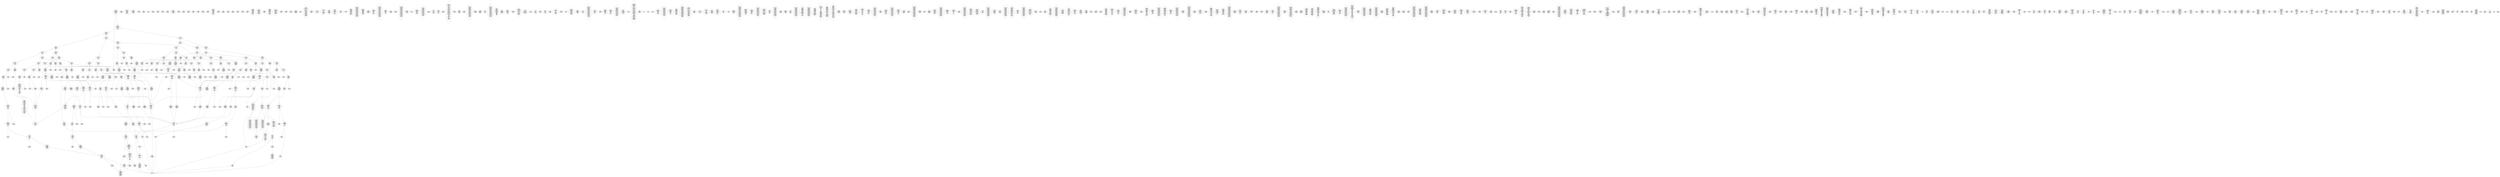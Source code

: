 /* Generated by GvGen v.1.0 (https://www.github.com/stricaud/gvgen) */

digraph G {
compound=true;
   node1 [label="[anywhere]"];
   node2 [label="# 0x0
PUSHX Data
PUSHX Data
MSTORE
PUSHX LogicData
CALLDATASIZE
LT
PUSHX Data
JUMPI
"];
   node3 [label="# 0xd
PUSHX Data
CALLDATALOAD
PUSHX BitData
SHR
PUSHX LogicData
GT
PUSHX Data
JUMPI
"];
   node4 [label="# 0x1e
PUSHX LogicData
GT
PUSHX Data
JUMPI
"];
   node5 [label="# 0x29
PUSHX LogicData
GT
PUSHX Data
JUMPI
"];
   node6 [label="# 0x34
PUSHX LogicData
GT
PUSHX Data
JUMPI
"];
   node7 [label="# 0x3f
PUSHX LogicData
EQ
PUSHX Data
JUMPI
"];
   node8 [label="# 0x4a
PUSHX LogicData
EQ
PUSHX Data
JUMPI
"];
   node9 [label="# 0x55
PUSHX LogicData
EQ
PUSHX Data
JUMPI
"];
   node10 [label="# 0x60
PUSHX Data
REVERT
"];
   node11 [label="# 0x64
JUMPDEST
PUSHX LogicData
EQ
PUSHX Data
JUMPI
"];
   node12 [label="# 0x70
PUSHX LogicData
EQ
PUSHX Data
JUMPI
"];
   node13 [label="# 0x7b
PUSHX Data
REVERT
"];
   node14 [label="# 0x7f
JUMPDEST
PUSHX LogicData
GT
PUSHX Data
JUMPI
"];
   node15 [label="# 0x8b
PUSHX LogicData
EQ
PUSHX Data
JUMPI
"];
   node16 [label="# 0x96
PUSHX LogicData
EQ
PUSHX Data
JUMPI
"];
   node17 [label="# 0xa1
PUSHX LogicData
EQ
PUSHX Data
JUMPI
"];
   node18 [label="# 0xac
PUSHX Data
REVERT
"];
   node19 [label="# 0xb0
JUMPDEST
PUSHX LogicData
EQ
PUSHX Data
JUMPI
"];
   node20 [label="# 0xbc
PUSHX LogicData
EQ
PUSHX Data
JUMPI
"];
   node21 [label="# 0xc7
PUSHX Data
REVERT
"];
   node22 [label="# 0xcb
JUMPDEST
PUSHX LogicData
GT
PUSHX Data
JUMPI
"];
   node23 [label="# 0xd7
PUSHX LogicData
GT
PUSHX Data
JUMPI
"];
   node24 [label="# 0xe2
PUSHX LogicData
EQ
PUSHX Data
JUMPI
"];
   node25 [label="# 0xed
PUSHX LogicData
EQ
PUSHX Data
JUMPI
"];
   node26 [label="# 0xf8
PUSHX LogicData
EQ
PUSHX Data
JUMPI
"];
   node27 [label="# 0x103
PUSHX Data
REVERT
"];
   node28 [label="# 0x107
JUMPDEST
PUSHX LogicData
EQ
PUSHX Data
JUMPI
"];
   node29 [label="# 0x113
PUSHX LogicData
EQ
PUSHX Data
JUMPI
"];
   node30 [label="# 0x11e
PUSHX Data
REVERT
"];
   node31 [label="# 0x122
JUMPDEST
PUSHX LogicData
GT
PUSHX Data
JUMPI
"];
   node32 [label="# 0x12e
PUSHX LogicData
EQ
PUSHX Data
JUMPI
"];
   node33 [label="# 0x139
PUSHX LogicData
EQ
PUSHX Data
JUMPI
"];
   node34 [label="# 0x144
PUSHX LogicData
EQ
PUSHX Data
JUMPI
"];
   node35 [label="# 0x14f
PUSHX Data
REVERT
"];
   node36 [label="# 0x153
JUMPDEST
PUSHX LogicData
EQ
PUSHX Data
JUMPI
"];
   node37 [label="# 0x15f
PUSHX LogicData
EQ
PUSHX Data
JUMPI
"];
   node38 [label="# 0x16a
PUSHX Data
REVERT
"];
   node39 [label="# 0x16e
JUMPDEST
PUSHX LogicData
GT
PUSHX Data
JUMPI
"];
   node40 [label="# 0x17a
PUSHX LogicData
GT
PUSHX Data
JUMPI
"];
   node41 [label="# 0x185
PUSHX LogicData
GT
PUSHX Data
JUMPI
"];
   node42 [label="# 0x190
PUSHX LogicData
EQ
PUSHX Data
JUMPI
"];
   node43 [label="# 0x19b
PUSHX LogicData
EQ
PUSHX Data
JUMPI
"];
   node44 [label="# 0x1a6
PUSHX LogicData
EQ
PUSHX Data
JUMPI
"];
   node45 [label="# 0x1b1
PUSHX Data
REVERT
"];
   node46 [label="# 0x1b5
JUMPDEST
PUSHX LogicData
EQ
PUSHX Data
JUMPI
"];
   node47 [label="# 0x1c1
PUSHX LogicData
EQ
PUSHX Data
JUMPI
"];
   node48 [label="# 0x1cc
PUSHX Data
REVERT
"];
   node49 [label="# 0x1d0
JUMPDEST
PUSHX LogicData
GT
PUSHX Data
JUMPI
"];
   node50 [label="# 0x1dc
PUSHX LogicData
EQ
PUSHX Data
JUMPI
"];
   node51 [label="# 0x1e7
PUSHX LogicData
EQ
PUSHX Data
JUMPI
"];
   node52 [label="# 0x1f2
PUSHX LogicData
EQ
PUSHX Data
JUMPI
"];
   node53 [label="# 0x1fd
PUSHX Data
REVERT
"];
   node54 [label="# 0x201
JUMPDEST
PUSHX LogicData
EQ
PUSHX Data
JUMPI
"];
   node55 [label="# 0x20d
PUSHX LogicData
EQ
PUSHX Data
JUMPI
"];
   node56 [label="# 0x218
PUSHX Data
REVERT
"];
   node57 [label="# 0x21c
JUMPDEST
PUSHX LogicData
GT
PUSHX Data
JUMPI
"];
   node58 [label="# 0x228
PUSHX LogicData
GT
PUSHX Data
JUMPI
"];
   node59 [label="# 0x233
PUSHX LogicData
EQ
PUSHX Data
JUMPI
"];
   node60 [label="# 0x23e
PUSHX LogicData
EQ
PUSHX Data
JUMPI
"];
   node61 [label="# 0x249
PUSHX LogicData
EQ
PUSHX Data
JUMPI
"];
   node62 [label="# 0x254
PUSHX Data
REVERT
"];
   node63 [label="# 0x258
JUMPDEST
PUSHX LogicData
EQ
PUSHX Data
JUMPI
"];
   node64 [label="# 0x264
PUSHX LogicData
EQ
PUSHX Data
JUMPI
"];
   node65 [label="# 0x26f
PUSHX Data
REVERT
"];
   node66 [label="# 0x273
JUMPDEST
PUSHX LogicData
GT
PUSHX Data
JUMPI
"];
   node67 [label="# 0x27f
PUSHX LogicData
EQ
PUSHX Data
JUMPI
"];
   node68 [label="# 0x28a
PUSHX LogicData
EQ
PUSHX Data
JUMPI
"];
   node69 [label="# 0x295
PUSHX LogicData
EQ
PUSHX Data
JUMPI
"];
   node70 [label="# 0x2a0
PUSHX Data
REVERT
"];
   node71 [label="# 0x2a4
JUMPDEST
PUSHX LogicData
EQ
PUSHX Data
JUMPI
"];
   node72 [label="# 0x2b0
PUSHX LogicData
EQ
PUSHX Data
JUMPI
"];
   node73 [label="# 0x2bb
JUMPDEST
PUSHX Data
REVERT
"];
   node74 [label="# 0x2c0
JUMPDEST
CALLVALUE
ISZERO
PUSHX Data
JUMPI
"];
   node75 [label="# 0x2c8
PUSHX Data
REVERT
"];
   node76 [label="# 0x2cc
JUMPDEST
PUSHX Data
PUSHX Data
CALLDATASIZE
PUSHX Data
PUSHX Data
JUMP
"];
   node77 [label="# 0x2db
JUMPDEST
PUSHX Data
JUMP
"];
   node78 [label="# 0x2e0
JUMPDEST
PUSHX MemData
MLOAD
ISZERO
ISZERO
MSTORE
PUSHX ArithData
ADD
"];
   node79 [label="# 0x2ec
JUMPDEST
PUSHX MemData
MLOAD
SUB
RETURN
"];
   node80 [label="# 0x2f5
JUMPDEST
CALLVALUE
ISZERO
PUSHX Data
JUMPI
"];
   node81 [label="# 0x2fd
PUSHX Data
REVERT
"];
   node82 [label="# 0x301
JUMPDEST
PUSHX Data
PUSHX Data
JUMP
"];
   node83 [label="# 0x30a
JUMPDEST
PUSHX MemData
MLOAD
PUSHX Data
PUSHX Data
JUMP
"];
   node84 [label="# 0x317
JUMPDEST
CALLVALUE
ISZERO
PUSHX Data
JUMPI
"];
   node85 [label="# 0x31f
PUSHX Data
REVERT
"];
   node86 [label="# 0x323
JUMPDEST
PUSHX Data
PUSHX Data
CALLDATASIZE
PUSHX Data
PUSHX Data
JUMP
"];
   node87 [label="# 0x332
JUMPDEST
PUSHX Data
JUMP
"];
   node88 [label="# 0x337
JUMPDEST
PUSHX MemData
MLOAD
PUSHX BitData
AND
MSTORE
PUSHX ArithData
ADD
PUSHX Data
JUMP
"];
   node89 [label="# 0x35c
JUMPDEST
CALLVALUE
ISZERO
PUSHX Data
JUMPI
"];
   node90 [label="# 0x364
PUSHX Data
REVERT
"];
   node91 [label="# 0x368
JUMPDEST
PUSHX Data
PUSHX Data
CALLDATASIZE
PUSHX Data
PUSHX Data
JUMP
"];
   node92 [label="# 0x377
JUMPDEST
PUSHX Data
JUMP
"];
   node93 [label="# 0x37c
JUMPDEST
STOP
"];
   node94 [label="# 0x37e
JUMPDEST
CALLVALUE
ISZERO
PUSHX Data
JUMPI
"];
   node95 [label="# 0x386
PUSHX Data
REVERT
"];
   node96 [label="# 0x38a
JUMPDEST
PUSHX StorData
SLOAD
"];
   node97 [label="# 0x38f
JUMPDEST
PUSHX MemData
MLOAD
MSTORE
PUSHX ArithData
ADD
PUSHX Data
JUMP
"];
   node98 [label="# 0x39d
JUMPDEST
CALLVALUE
ISZERO
PUSHX Data
JUMPI
"];
   node99 [label="# 0x3a5
PUSHX Data
REVERT
"];
   node100 [label="# 0x3a9
JUMPDEST
PUSHX Data
PUSHX StorData
SLOAD
JUMP
"];
   node101 [label="# 0x3b3
JUMPDEST
CALLVALUE
ISZERO
PUSHX Data
JUMPI
"];
   node102 [label="# 0x3bb
PUSHX Data
REVERT
"];
   node103 [label="# 0x3bf
JUMPDEST
PUSHX Data
PUSHX Data
CALLDATASIZE
PUSHX Data
PUSHX Data
JUMP
"];
   node104 [label="# 0x3ce
JUMPDEST
PUSHX Data
JUMP
"];
   node105 [label="# 0x3d3
JUMPDEST
CALLVALUE
ISZERO
PUSHX Data
JUMPI
"];
   node106 [label="# 0x3db
PUSHX Data
REVERT
"];
   node107 [label="# 0x3df
JUMPDEST
PUSHX Data
PUSHX Data
CALLDATASIZE
PUSHX Data
PUSHX Data
JUMP
"];
   node108 [label="# 0x3ee
JUMPDEST
PUSHX Data
JUMP
"];
   node109 [label="# 0x3f3
JUMPDEST
CALLVALUE
ISZERO
PUSHX Data
JUMPI
"];
   node110 [label="# 0x3fb
PUSHX Data
REVERT
"];
   node111 [label="# 0x3ff
JUMPDEST
PUSHX Data
PUSHX Data
CALLDATASIZE
PUSHX Data
PUSHX Data
JUMP
"];
   node112 [label="# 0x40e
JUMPDEST
PUSHX Data
JUMP
"];
   node113 [label="# 0x413
JUMPDEST
CALLVALUE
ISZERO
PUSHX Data
JUMPI
"];
   node114 [label="# 0x41b
PUSHX Data
REVERT
"];
   node115 [label="# 0x41f
JUMPDEST
PUSHX StorData
SLOAD
PUSHX StorData
SLOAD
PUSHX Data
PUSHX BitData
SHL
PUSHX Data
DIV
PUSHX BitData
AND
PUSHX Data
DIV
AND
PUSHX Data
DIV
AND
PUSHX Data
DIV
PUSHX BitData
AND
JUMP
"];
   node116 [label="# 0x460
JUMPDEST
PUSHX Data
MLOAD
PUSHX BitData
AND
MSTORE
PUSHX BitData
AND
PUSHX ArithData
ADD
MSTORE
AND
ADD
MSTORE
AND
PUSHX ArithData
ADD
MSTORE
PUSHX BitData
AND
PUSHX ArithData
ADD
MSTORE
PUSHX ArithData
ADD
MSTORE
PUSHX ArithData
ADD
PUSHX Data
JUMP
"];
   node117 [label="# 0x4bd
JUMPDEST
PUSHX Data
PUSHX Data
JUMP
"];
   node118 [label="# 0x4c5
JUMPDEST
CALLVALUE
ISZERO
PUSHX Data
JUMPI
"];
   node119 [label="# 0x4cd
PUSHX Data
REVERT
"];
   node120 [label="# 0x4d1
JUMPDEST
PUSHX Data
PUSHX Data
CALLDATASIZE
PUSHX Data
PUSHX Data
JUMP
"];
   node121 [label="# 0x4e0
JUMPDEST
PUSHX Data
JUMP
"];
   node122 [label="# 0x4e5
JUMPDEST
PUSHX MemData
MLOAD
PUSHX Data
PUSHX Data
JUMP
"];
   node123 [label="# 0x4f2
JUMPDEST
CALLVALUE
ISZERO
PUSHX Data
JUMPI
"];
   node124 [label="# 0x4fa
PUSHX Data
REVERT
"];
   node125 [label="# 0x4fe
JUMPDEST
PUSHX Data
PUSHX Data
CALLDATASIZE
PUSHX Data
PUSHX Data
JUMP
"];
   node126 [label="# 0x50d
JUMPDEST
PUSHX Data
JUMP
"];
   node127 [label="# 0x512
JUMPDEST
CALLVALUE
ISZERO
PUSHX Data
JUMPI
"];
   node128 [label="# 0x51a
PUSHX Data
REVERT
"];
   node129 [label="# 0x51e
JUMPDEST
PUSHX Data
PUSHX Data
CALLDATASIZE
PUSHX Data
PUSHX Data
JUMP
"];
   node130 [label="# 0x52d
JUMPDEST
PUSHX Data
JUMP
"];
   node131 [label="# 0x532
JUMPDEST
CALLVALUE
ISZERO
PUSHX Data
JUMPI
"];
   node132 [label="# 0x53a
PUSHX Data
REVERT
"];
   node133 [label="# 0x53e
JUMPDEST
PUSHX Data
PUSHX Data
CALLDATASIZE
PUSHX Data
PUSHX Data
JUMP
"];
   node134 [label="# 0x54d
JUMPDEST
PUSHX Data
JUMP
"];
   node135 [label="# 0x552
JUMPDEST
CALLVALUE
ISZERO
PUSHX Data
JUMPI
"];
   node136 [label="# 0x55a
PUSHX Data
REVERT
"];
   node137 [label="# 0x55e
JUMPDEST
PUSHX Data
PUSHX Data
CALLDATASIZE
PUSHX Data
PUSHX Data
JUMP
"];
   node138 [label="# 0x56d
JUMPDEST
PUSHX Data
JUMP
"];
   node139 [label="# 0x572
JUMPDEST
CALLVALUE
ISZERO
PUSHX Data
JUMPI
"];
   node140 [label="# 0x57a
PUSHX Data
REVERT
"];
   node141 [label="# 0x57e
JUMPDEST
PUSHX StorData
SLOAD
PUSHX Data
PUSHX BitData
AND
JUMP
"];
   node142 [label="# 0x59f
JUMPDEST
CALLVALUE
ISZERO
PUSHX Data
JUMPI
"];
   node143 [label="# 0x5a7
PUSHX Data
REVERT
"];
   node144 [label="# 0x5ab
JUMPDEST
PUSHX Data
PUSHX Data
CALLDATASIZE
PUSHX Data
PUSHX Data
JUMP
"];
   node145 [label="# 0x5ba
JUMPDEST
PUSHX Data
JUMP
"];
   node146 [label="# 0x5bf
JUMPDEST
CALLVALUE
ISZERO
PUSHX Data
JUMPI
"];
   node147 [label="# 0x5c7
PUSHX Data
REVERT
"];
   node148 [label="# 0x5cb
JUMPDEST
PUSHX Data
PUSHX Data
CALLDATASIZE
PUSHX Data
PUSHX Data
JUMP
"];
   node149 [label="# 0x5da
JUMPDEST
PUSHX Data
JUMP
"];
   node150 [label="# 0x5df
JUMPDEST
CALLVALUE
ISZERO
PUSHX Data
JUMPI
"];
   node151 [label="# 0x5e7
PUSHX Data
REVERT
"];
   node152 [label="# 0x5eb
JUMPDEST
PUSHX Data
PUSHX Data
JUMP
"];
   node153 [label="# 0x5f4
JUMPDEST
CALLVALUE
ISZERO
PUSHX Data
JUMPI
"];
   node154 [label="# 0x5fc
PUSHX Data
REVERT
"];
   node155 [label="# 0x600
JUMPDEST
PUSHX Data
PUSHX Data
CALLDATASIZE
PUSHX Data
PUSHX Data
JUMP
"];
   node156 [label="# 0x60f
JUMPDEST
PUSHX Data
JUMP
"];
   node157 [label="# 0x614
JUMPDEST
CALLVALUE
ISZERO
PUSHX Data
JUMPI
"];
   node158 [label="# 0x61c
PUSHX Data
REVERT
"];
   node159 [label="# 0x620
JUMPDEST
PUSHX Data
PUSHX Data
JUMP
"];
   node160 [label="# 0x629
JUMPDEST
CALLVALUE
ISZERO
PUSHX Data
JUMPI
"];
   node161 [label="# 0x631
PUSHX Data
REVERT
"];
   node162 [label="# 0x635
JUMPDEST
PUSHX StorData
SLOAD
PUSHX BitData
AND
PUSHX Data
JUMP
"];
   node163 [label="# 0x654
JUMPDEST
CALLVALUE
ISZERO
PUSHX Data
JUMPI
"];
   node164 [label="# 0x65c
PUSHX Data
REVERT
"];
   node165 [label="# 0x660
JUMPDEST
PUSHX Data
PUSHX Data
CALLDATASIZE
PUSHX Data
PUSHX Data
JUMP
"];
   node166 [label="# 0x66f
JUMPDEST
PUSHX Data
PUSHX Data
MSTORE
PUSHX Data
MSTORE
PUSHX Data
SHA3
SLOAD
PUSHX BitData
AND
JUMP
"];
   node167 [label="# 0x697
JUMPDEST
CALLVALUE
ISZERO
PUSHX Data
JUMPI
"];
   node168 [label="# 0x69f
PUSHX Data
REVERT
"];
   node169 [label="# 0x6a3
JUMPDEST
PUSHX Data
PUSHX Data
JUMP
"];
   node170 [label="# 0x6ac
JUMPDEST
CALLVALUE
ISZERO
PUSHX Data
JUMPI
"];
   node171 [label="# 0x6b4
PUSHX Data
REVERT
"];
   node172 [label="# 0x6b8
JUMPDEST
PUSHX Data
PUSHX StorData
SLOAD
JUMP
"];
   node173 [label="# 0x6c2
JUMPDEST
CALLVALUE
ISZERO
PUSHX Data
JUMPI
"];
   node174 [label="# 0x6ca
PUSHX Data
REVERT
"];
   node175 [label="# 0x6ce
JUMPDEST
PUSHX Data
PUSHX Data
CALLDATASIZE
PUSHX Data
PUSHX Data
JUMP
"];
   node176 [label="# 0x6dd
JUMPDEST
PUSHX Data
JUMP
"];
   node177 [label="# 0x6e2
JUMPDEST
CALLVALUE
ISZERO
PUSHX Data
JUMPI
"];
   node178 [label="# 0x6ea
PUSHX Data
REVERT
"];
   node179 [label="# 0x6ee
JUMPDEST
PUSHX Data
PUSHX Data
CALLDATASIZE
PUSHX Data
PUSHX Data
JUMP
"];
   node180 [label="# 0x6fd
JUMPDEST
PUSHX Data
JUMP
"];
   node181 [label="# 0x702
JUMPDEST
CALLVALUE
ISZERO
PUSHX Data
JUMPI
"];
   node182 [label="# 0x70a
PUSHX Data
REVERT
"];
   node183 [label="# 0x70e
JUMPDEST
PUSHX Data
PUSHX Data
JUMP
"];
   node184 [label="# 0x717
JUMPDEST
CALLVALUE
ISZERO
PUSHX Data
JUMPI
"];
   node185 [label="# 0x71f
PUSHX Data
REVERT
"];
   node186 [label="# 0x723
JUMPDEST
PUSHX Data
PUSHX Data
CALLDATASIZE
PUSHX Data
PUSHX Data
JUMP
"];
   node187 [label="# 0x732
JUMPDEST
PUSHX Data
JUMP
"];
   node188 [label="# 0x737
JUMPDEST
CALLVALUE
ISZERO
PUSHX Data
JUMPI
"];
   node189 [label="# 0x73f
PUSHX Data
REVERT
"];
   node190 [label="# 0x743
JUMPDEST
PUSHX Data
PUSHX Data
CALLDATASIZE
PUSHX Data
PUSHX Data
JUMP
"];
   node191 [label="# 0x752
JUMPDEST
PUSHX Data
JUMP
"];
   node192 [label="# 0x757
JUMPDEST
CALLVALUE
ISZERO
PUSHX Data
JUMPI
"];
   node193 [label="# 0x75f
PUSHX Data
REVERT
"];
   node194 [label="# 0x763
JUMPDEST
PUSHX Data
PUSHX Data
CALLDATASIZE
PUSHX Data
PUSHX Data
JUMP
"];
   node195 [label="# 0x772
JUMPDEST
PUSHX Data
JUMP
"];
   node196 [label="# 0x777
JUMPDEST
CALLVALUE
ISZERO
PUSHX Data
JUMPI
"];
   node197 [label="# 0x77f
PUSHX Data
REVERT
"];
   node198 [label="# 0x783
JUMPDEST
PUSHX Data
PUSHX Data
CALLDATASIZE
PUSHX Data
PUSHX Data
JUMP
"];
   node199 [label="# 0x792
JUMPDEST
PUSHX Data
JUMP
"];
   node200 [label="# 0x797
JUMPDEST
PUSHX Data
PUSHX Data
CALLDATASIZE
PUSHX Data
PUSHX Data
JUMP
"];
   node201 [label="# 0x7a5
JUMPDEST
PUSHX Data
JUMP
"];
   node202 [label="# 0x7aa
JUMPDEST
CALLVALUE
ISZERO
PUSHX Data
JUMPI
"];
   node203 [label="# 0x7b2
PUSHX Data
REVERT
"];
   node204 [label="# 0x7b6
JUMPDEST
PUSHX Data
PUSHX Data
CALLDATASIZE
PUSHX Data
PUSHX Data
JUMP
"];
   node205 [label="# 0x7c5
JUMPDEST
PUSHX Data
PUSHX Data
MSTORE
PUSHX Data
MSTORE
PUSHX Data
SHA3
SLOAD
PUSHX BitData
SHL
JUMP
"];
   node206 [label="# 0x7da
JUMPDEST
PUSHX MemData
MLOAD
PUSHX BitData
AND
MSTORE
PUSHX ArithData
ADD
PUSHX Data
JUMP
"];
   node207 [label="# 0x80b
JUMPDEST
CALLVALUE
ISZERO
PUSHX Data
JUMPI
"];
   node208 [label="# 0x813
PUSHX Data
REVERT
"];
   node209 [label="# 0x817
JUMPDEST
PUSHX Data
PUSHX Data
CALLDATASIZE
PUSHX Data
PUSHX Data
JUMP
"];
   node210 [label="# 0x826
JUMPDEST
PUSHX Data
JUMP
"];
   node211 [label="# 0x82b
JUMPDEST
CALLVALUE
ISZERO
PUSHX Data
JUMPI
"];
   node212 [label="# 0x833
PUSHX Data
REVERT
"];
   node213 [label="# 0x837
JUMPDEST
PUSHX Data
PUSHX Data
CALLDATASIZE
PUSHX Data
PUSHX Data
JUMP
"];
   node214 [label="# 0x846
JUMPDEST
PUSHX Data
PUSHX Data
MSTORE
PUSHX Data
MSTORE
PUSHX Data
SHA3
SLOAD
PUSHX BitData
AND
JUMP
"];
   node215 [label="# 0x85b
JUMPDEST
PUSHX MemData
MLOAD
PUSHX BitData
AND
MSTORE
PUSHX ArithData
ADD
PUSHX Data
JUMP
"];
   node216 [label="# 0x86d
JUMPDEST
CALLVALUE
ISZERO
PUSHX Data
JUMPI
"];
   node217 [label="# 0x875
PUSHX Data
REVERT
"];
   node218 [label="# 0x879
JUMPDEST
PUSHX Data
PUSHX Data
CALLDATASIZE
PUSHX Data
PUSHX Data
JUMP
"];
   node219 [label="# 0x888
JUMPDEST
PUSHX Data
JUMP
"];
   node220 [label="# 0x88d
JUMPDEST
CALLVALUE
ISZERO
PUSHX Data
JUMPI
"];
   node221 [label="# 0x895
PUSHX Data
REVERT
"];
   node222 [label="# 0x899
JUMPDEST
PUSHX Data
PUSHX Data
CALLDATASIZE
PUSHX Data
PUSHX Data
JUMP
"];
   node223 [label="# 0x8a8
JUMPDEST
PUSHX Data
JUMP
"];
   node224 [label="# 0x8ad
JUMPDEST
CALLVALUE
ISZERO
PUSHX Data
JUMPI
"];
   node225 [label="# 0x8b5
PUSHX Data
REVERT
"];
   node226 [label="# 0x8b9
JUMPDEST
PUSHX Data
PUSHX Data
CALLDATASIZE
PUSHX Data
PUSHX Data
JUMP
"];
   node227 [label="# 0x8c8
JUMPDEST
PUSHX Data
JUMP
"];
   node228 [label="# 0x8cd
JUMPDEST
PUSHX Data
PUSHX Data
PUSHX Data
JUMP
"];
   node229 [label="# 0x8d8
JUMPDEST
JUMP
"];
   node230 [label="# 0x8de
JUMPDEST
PUSHX Data
PUSHX StorData
SLOAD
PUSHX Data
PUSHX Data
JUMP
"];
   node231 [label="# 0x8ed
JUMPDEST
PUSHX ArithData
ADD
PUSHX ArithData
DIV
MUL
PUSHX ArithData
ADD
PUSHX MemData
MLOAD
ADD
PUSHX Data
MSTORE
MSTORE
PUSHX ArithData
ADD
SLOAD
PUSHX Data
PUSHX Data
JUMP
"];
   node232 [label="# 0x919
JUMPDEST
ISZERO
PUSHX Data
JUMPI
"];
   node233 [label="# 0x920
PUSHX LogicData
LT
PUSHX Data
JUMPI
"];
   node234 [label="# 0x928
PUSHX ArithData
SLOAD
DIV
MUL
MSTORE
PUSHX ArithData
ADD
PUSHX Data
JUMP
"];
   node235 [label="# 0x93b
JUMPDEST
ADD
PUSHX Data
MSTORE
PUSHX Data
PUSHX Data
SHA3
"];
   node236 [label="# 0x949
JUMPDEST
SLOAD
MSTORE
PUSHX ArithData
ADD
PUSHX ArithData
ADD
GT
PUSHX Data
JUMPI
"];
   node237 [label="# 0x95d
SUB
PUSHX BitData
AND
ADD
"];
   node238 [label="# 0x966
JUMPDEST
JUMP
"];
   node239 [label="# 0x970
JUMPDEST
PUSHX Data
MSTORE
PUSHX Data
PUSHX Data
MSTORE
PUSHX Data
SHA3
SLOAD
PUSHX BitData
AND
PUSHX Data
JUMPI
"];
   node240 [label="# 0x99a
PUSHX MemData
MLOAD
PUSHX Data
MSTORE
PUSHX Data
PUSHX ArithData
ADD
MSTORE
PUSHX Data
PUSHX ArithData
ADD
MSTORE
PUSHX Data
PUSHX ArithData
ADD
MSTORE
PUSHX Data
PUSHX ArithData
ADD
MSTORE
PUSHX ArithData
ADD
"];
   node241 [label="# 0xa1d
JUMPDEST
PUSHX MemData
MLOAD
SUB
REVERT
"];
   node242 [label="# 0xa26
JUMPDEST
PUSHX Data
MSTORE
PUSHX Data
PUSHX Data
MSTORE
PUSHX Data
SHA3
SLOAD
PUSHX BitData
AND
JUMP
"];
   node243 [label="# 0xa4f
JUMPDEST
PUSHX Data
PUSHX Data
PUSHX Data
JUMP
"];
   node244 [label="# 0xa5a
JUMPDEST
PUSHX BitData
AND
PUSHX BitData
AND
EQ
ISZERO
PUSHX Data
JUMPI
"];
   node245 [label="# 0xa91
PUSHX MemData
MLOAD
PUSHX Data
MSTORE
PUSHX Data
PUSHX ArithData
ADD
MSTORE
PUSHX Data
PUSHX ArithData
ADD
MSTORE
PUSHX Data
PUSHX ArithData
ADD
MSTORE
PUSHX Data
PUSHX ArithData
ADD
MSTORE
PUSHX ArithData
ADD
PUSHX Data
JUMP
"];
   node246 [label="# 0xb18
JUMPDEST
CALLER
PUSHX BitData
AND
EQ
PUSHX Data
JUMPI
"];
   node247 [label="# 0xb37
PUSHX Data
CALLER
PUSHX Data
JUMP
"];
   node248 [label="# 0xb41
JUMPDEST
PUSHX Data
JUMPI
"];
   node249 [label="# 0xb46
PUSHX MemData
MLOAD
PUSHX Data
MSTORE
PUSHX Data
PUSHX ArithData
ADD
MSTORE
PUSHX Data
PUSHX ArithData
ADD
MSTORE
PUSHX Data
PUSHX ArithData
ADD
MSTORE
PUSHX Data
PUSHX ArithData
ADD
MSTORE
PUSHX ArithData
ADD
PUSHX Data
JUMP
"];
   node250 [label="# 0xbcd
JUMPDEST
PUSHX Data
PUSHX Data
JUMP
"];
   node251 [label="# 0xbd7
JUMPDEST
JUMP
"];
   node252 [label="# 0xbdc
JUMPDEST
PUSHX StorData
SLOAD
PUSHX BitData
AND
CALLER
EQ
PUSHX Data
JUMPI
"];
   node253 [label="# 0xbfc
PUSHX MemData
MLOAD
PUSHX Data
MSTORE
PUSHX Data
PUSHX ArithData
ADD
MSTORE
PUSHX ArithData
ADD
MSTORE
PUSHX Data
PUSHX ArithData
ADD
MSTORE
PUSHX ArithData
ADD
PUSHX Data
JUMP
"];
   node254 [label="# 0xc5d
JUMPDEST
PUSHX Data
"];
   node255 [label="# 0xc60
JUMPDEST
MLOAD
LT
ISZERO
PUSHX Data
JUMPI
"];
   node256 [label="# 0xc6a
PUSHX Data
PUSHX Data
MLOAD
LT
PUSHX Data
JUMPI
"];
   node257 [label="# 0xc79
PUSHX Data
PUSHX Data
JUMP
"];
   node258 [label="# 0xc80
JUMPDEST
PUSHX ArithData
MUL
PUSHX ArithData
ADD
ADD
MLOAD
PUSHX BitData
AND
PUSHX BitData
AND
MSTORE
PUSHX ArithData
ADD
MSTORE
PUSHX ArithData
ADD
PUSHX Data
SHA3
PUSHX ArithData
PUSHX ArithData
EXP
SLOAD
PUSHX ArithData
MUL
NOT
AND
PUSHX BitData
SHR
MUL
OR
SSTORE
PUSHX Data
PUSHX Data
JUMP
"];
   node259 [label="# 0xce5
JUMPDEST
PUSHX Data
JUMP
"];
   node260 [label="# 0xced
JUMPDEST
PUSHX Data
CALLER
PUSHX Data
JUMP
"];
   node261 [label="# 0xcf7
JUMPDEST
PUSHX Data
JUMPI
"];
   node262 [label="# 0xcfc
PUSHX MemData
MLOAD
PUSHX Data
MSTORE
PUSHX Data
PUSHX ArithData
ADD
MSTORE
PUSHX Data
PUSHX ArithData
ADD
MSTORE
PUSHX Data
PUSHX ArithData
ADD
MSTORE
PUSHX Data
PUSHX ArithData
ADD
MSTORE
PUSHX ArithData
ADD
PUSHX Data
JUMP
"];
   node263 [label="# 0xd83
JUMPDEST
PUSHX Data
PUSHX Data
JUMP
"];
   node264 [label="# 0xd8e
JUMPDEST
PUSHX Data
PUSHX Data
PUSHX Data
JUMP
"];
   node265 [label="# 0xd99
JUMPDEST
LT
PUSHX Data
JUMPI
"];
   node266 [label="# 0xda0
PUSHX MemData
MLOAD
PUSHX Data
MSTORE
PUSHX Data
PUSHX ArithData
ADD
MSTORE
PUSHX Data
PUSHX ArithData
ADD
MSTORE
PUSHX Data
PUSHX ArithData
ADD
MSTORE
PUSHX Data
PUSHX ArithData
ADD
MSTORE
PUSHX ArithData
ADD
PUSHX Data
JUMP
"];
   node267 [label="# 0xe27
JUMPDEST
PUSHX BitData
AND
PUSHX Data
MSTORE
PUSHX Data
PUSHX Data
MSTORE
PUSHX Data
SHA3
MSTORE
MSTORE
SHA3
SLOAD
JUMP
"];
   node268 [label="# 0xe5d
JUMPDEST
PUSHX StorData
SLOAD
PUSHX MemData
MLOAD
PUSHX BitData
AND
SELFBALANCE
ISZERO
PUSHX ArithData
MUL
PUSHX Data
CALL
PUSHX Data
JUMPI
"];
   node269 [label="# 0xe97
PUSHX MemData
MLOAD
PUSHX Data
MSTORE
PUSHX Data
PUSHX ArithData
ADD
MSTORE
PUSHX Data
PUSHX ArithData
ADD
MSTORE
PUSHX Data
PUSHX ArithData
ADD
MSTORE
PUSHX ArithData
ADD
PUSHX Data
JUMP
"];
   node270 [label="# 0xef8
JUMPDEST
JUMP
"];
   node271 [label="# 0xefa
JUMPDEST
PUSHX Data
PUSHX Data
PUSHX Data
PUSHX Data
JUMP
"];
   node272 [label="# 0xf07
JUMPDEST
PUSHX Data
PUSHX LogicData
GT
ISZERO
PUSHX Data
JUMPI
"];
   node273 [label="# 0xf1d
PUSHX Data
PUSHX Data
JUMP
"];
   node274 [label="# 0xf24
JUMPDEST
PUSHX MemData
MLOAD
MSTORE
PUSHX ArithData
MUL
PUSHX ArithData
ADD
ADD
PUSHX Data
MSTORE
ISZERO
PUSHX Data
JUMPI
"];
   node275 [label="# 0xf3e
PUSHX ArithData
ADD
PUSHX ArithData
MUL
CALLDATASIZE
CALLDATACOPY
ADD
"];
   node276 [label="# 0xf4d
JUMPDEST
PUSHX Data
"];
   node277 [label="# 0xf53
JUMPDEST
LT
ISZERO
PUSHX Data
JUMPI
"];
   node278 [label="# 0xf5c
PUSHX Data
PUSHX Data
JUMP
"];
   node279 [label="# 0xf65
JUMPDEST
MLOAD
LT
PUSHX Data
JUMPI
"];
   node280 [label="# 0xf70
PUSHX Data
PUSHX Data
JUMP
"];
   node281 [label="# 0xf77
JUMPDEST
PUSHX ArithData
MUL
ADD
ADD
MSTORE
PUSHX Data
PUSHX Data
JUMP
"];
   node282 [label="# 0xf8c
JUMPDEST
PUSHX Data
JUMP
"];
   node283 [label="# 0xf94
JUMPDEST
JUMP
"];
   node284 [label="# 0xf9c
JUMPDEST
PUSHX Data
PUSHX MemData
MLOAD
PUSHX ArithData
ADD
PUSHX Data
MSTORE
PUSHX Data
MSTORE
PUSHX Data
JUMP
"];
   node285 [label="# 0xfb7
JUMPDEST
PUSHX Data
PUSHX Data
PUSHX StorData
SLOAD
JUMP
"];
   node286 [label="# 0xfc2
JUMPDEST
LT
PUSHX Data
JUMPI
"];
   node287 [label="# 0xfc9
PUSHX MemData
MLOAD
PUSHX Data
MSTORE
PUSHX Data
PUSHX ArithData
ADD
MSTORE
PUSHX Data
PUSHX ArithData
ADD
MSTORE
PUSHX Data
PUSHX ArithData
ADD
MSTORE
PUSHX Data
PUSHX ArithData
ADD
MSTORE
PUSHX ArithData
ADD
PUSHX Data
JUMP
"];
   node288 [label="# 0x1050
JUMPDEST
PUSHX StorData
SLOAD
LT
PUSHX Data
JUMPI
"];
   node289 [label="# 0x105c
PUSHX Data
PUSHX Data
JUMP
"];
   node290 [label="# 0x1063
JUMPDEST
PUSHX Data
MSTORE
PUSHX Data
PUSHX Data
SHA3
ADD
SLOAD
JUMP
"];
   node291 [label="# 0x1075
JUMPDEST
PUSHX StorData
SLOAD
PUSHX BitData
AND
CALLER
EQ
PUSHX Data
JUMPI
"];
   node292 [label="# 0x1095
PUSHX MemData
MLOAD
PUSHX Data
MSTORE
PUSHX Data
PUSHX ArithData
ADD
MSTORE
PUSHX ArithData
ADD
MSTORE
PUSHX Data
PUSHX ArithData
ADD
MSTORE
PUSHX ArithData
ADD
PUSHX Data
JUMP
"];
   node293 [label="# 0x10f6
JUMPDEST
MLOAD
PUSHX Data
PUSHX Data
PUSHX ArithData
ADD
PUSHX Data
JUMP
"];
   node294 [label="# 0x1109
JUMPDEST
JUMP
"];
   node295 [label="# 0x110d
JUMPDEST
PUSHX MemData
MLOAD
PUSHX BitData
PUSHX BitData
SHL
AND
PUSHX ArithData
ADD
MSTORE
PUSHX BitData
PUSHX BitData
SHL
AND
PUSHX ArithData
ADD
MSTORE
PUSHX Data
PUSHX ArithData
ADD
PUSHX MemData
MLOAD
PUSHX ArithData
SUB
SUB
MSTORE
PUSHX Data
MSTORE
MLOAD
PUSHX ArithData
ADD
SHA3
PUSHX Data
PUSHX StorData
SLOAD
PUSHX Data
JUMP
"];
   node296 [label="# 0x1195
JUMPDEST
ISZERO
PUSHX Data
JUMPI
"];
   node297 [label="# 0x119c
EQ
"];
   node298 [label="# 0x11a0
JUMPDEST
"];
   node299 [label="# 0x11a4
JUMPDEST
JUMP
"];
   node300 [label="# 0x11ac
JUMPDEST
PUSHX StorData
SLOAD
PUSHX BitData
AND
CALLER
EQ
PUSHX Data
JUMPI
"];
   node301 [label="# 0x11cc
PUSHX MemData
MLOAD
PUSHX Data
MSTORE
PUSHX Data
PUSHX ArithData
ADD
MSTORE
PUSHX ArithData
ADD
MSTORE
PUSHX Data
PUSHX ArithData
ADD
MSTORE
PUSHX ArithData
ADD
PUSHX Data
JUMP
"];
   node302 [label="# 0x122d
JUMPDEST
PUSHX StorData
SLOAD
PUSHX BitData
AND
PUSHX BitData
SHR
OR
SSTORE
JUMP
"];
   node303 [label="# 0x1261
JUMPDEST
PUSHX Data
MSTORE
PUSHX Data
PUSHX Data
MSTORE
PUSHX Data
SHA3
SLOAD
PUSHX BitData
AND
PUSHX Data
JUMPI
"];
   node304 [label="# 0x128c
PUSHX MemData
MLOAD
PUSHX Data
MSTORE
PUSHX Data
PUSHX ArithData
ADD
MSTORE
PUSHX Data
PUSHX ArithData
ADD
MSTORE
PUSHX Data
PUSHX ArithData
ADD
MSTORE
PUSHX Data
PUSHX ArithData
ADD
MSTORE
PUSHX ArithData
ADD
PUSHX Data
JUMP
"];
   node305 [label="# 0x1313
JUMPDEST
PUSHX StorData
SLOAD
PUSHX Data
PUSHX Data
JUMP
"];
   node306 [label="# 0x1320
JUMPDEST
PUSHX ArithData
ADD
PUSHX ArithData
DIV
MUL
PUSHX ArithData
ADD
PUSHX MemData
MLOAD
ADD
PUSHX Data
MSTORE
MSTORE
PUSHX ArithData
ADD
SLOAD
PUSHX Data
PUSHX Data
JUMP
"];
   node307 [label="# 0x134c
JUMPDEST
ISZERO
PUSHX Data
JUMPI
"];
   node308 [label="# 0x1353
PUSHX LogicData
LT
PUSHX Data
JUMPI
"];
   node309 [label="# 0x135b
PUSHX ArithData
SLOAD
DIV
MUL
MSTORE
PUSHX ArithData
ADD
PUSHX Data
JUMP
"];
   node310 [label="# 0x136e
JUMPDEST
ADD
PUSHX Data
MSTORE
PUSHX Data
PUSHX Data
SHA3
"];
   node311 [label="# 0x137c
JUMPDEST
SLOAD
MSTORE
PUSHX ArithData
ADD
PUSHX ArithData
ADD
GT
PUSHX Data
JUMPI
"];
   node312 [label="# 0x1390
SUB
PUSHX BitData
AND
ADD
"];
   node313 [label="# 0x1399
JUMPDEST
JUMP
"];
   node314 [label="# 0x13a1
JUMPDEST
PUSHX Data
PUSHX BitData
AND
PUSHX Data
JUMPI
"];
   node315 [label="# 0x13bf
PUSHX MemData
MLOAD
PUSHX Data
MSTORE
PUSHX Data
PUSHX ArithData
ADD
MSTORE
PUSHX Data
PUSHX ArithData
ADD
MSTORE
PUSHX Data
PUSHX ArithData
ADD
MSTORE
PUSHX Data
PUSHX ArithData
ADD
MSTORE
PUSHX ArithData
ADD
PUSHX Data
JUMP
"];
   node316 [label="# 0x1446
JUMPDEST
PUSHX BitData
AND
PUSHX Data
MSTORE
PUSHX Data
PUSHX Data
MSTORE
PUSHX Data
SHA3
SLOAD
JUMP
"];
   node317 [label="# 0x146f
JUMPDEST
PUSHX StorData
SLOAD
PUSHX BitData
AND
CALLER
EQ
PUSHX Data
JUMPI
"];
   node318 [label="# 0x148f
PUSHX MemData
MLOAD
PUSHX Data
MSTORE
PUSHX Data
PUSHX ArithData
ADD
MSTORE
PUSHX ArithData
ADD
MSTORE
PUSHX Data
PUSHX ArithData
ADD
MSTORE
PUSHX ArithData
ADD
PUSHX Data
JUMP
"];
   node319 [label="# 0x14f0
JUMPDEST
PUSHX Data
PUSHX Data
PUSHX Data
JUMP
"];
   node320 [label="# 0x14fa
JUMPDEST
PUSHX Data
PUSHX StorData
SLOAD
PUSHX Data
PUSHX Data
JUMP
"];
   node321 [label="# 0x1509
JUMPDEST
PUSHX StorData
SLOAD
PUSHX BitData
AND
CALLER
EQ
PUSHX Data
JUMPI
"];
   node322 [label="# 0x1529
PUSHX MemData
MLOAD
PUSHX Data
MSTORE
PUSHX Data
PUSHX ArithData
ADD
MSTORE
PUSHX ArithData
ADD
MSTORE
PUSHX Data
PUSHX ArithData
ADD
MSTORE
PUSHX ArithData
ADD
PUSHX Data
JUMP
"];
   node323 [label="# 0x158a
JUMPDEST
PUSHX StorData
SLOAD
PUSHX StorData
SLOAD
PUSHX Data
DIV
PUSHX BitData
AND
PUSHX Data
PUSHX Data
PUSHX Data
JUMP
"];
   node324 [label="# 0x15ab
JUMPDEST
SSTORE
GT
ISZERO
PUSHX Data
JUMPI
"];
   node325 [label="# 0x15b6
PUSHX MemData
MLOAD
PUSHX Data
MSTORE
PUSHX Data
PUSHX ArithData
ADD
MSTORE
PUSHX Data
PUSHX ArithData
ADD
MSTORE
PUSHX Data
PUSHX ArithData
ADD
MSTORE
PUSHX ArithData
ADD
PUSHX Data
JUMP
"];
   node326 [label="# 0x1617
JUMPDEST
PUSHX Data
PUSHX Data
JUMP
"];
   node327 [label="# 0x1621
JUMPDEST
PUSHX Data
CALLER
PUSHX Data
JUMP
"];
   node328 [label="# 0x162c
JUMPDEST
PUSHX StorData
SLOAD
PUSHX BitData
SHL
PUSHX BitData
AND
PUSHX Data
JUMPI
"];
   node329 [label="# 0x1659
PUSHX MemData
MLOAD
PUSHX Data
MSTORE
PUSHX Data
PUSHX ArithData
ADD
MSTORE
PUSHX Data
PUSHX ArithData
ADD
MSTORE
PUSHX Data
PUSHX ArithData
ADD
MSTORE
PUSHX ArithData
ADD
PUSHX Data
JUMP
"];
   node330 [label="# 0x16ba
JUMPDEST
PUSHX StorData
SLOAD
PUSHX StorData
SLOAD
PUSHX Data
DIV
PUSHX BitData
AND
PUSHX Data
PUSHX Data
PUSHX Data
JUMP
"];
   node331 [label="# 0x16d9
JUMPDEST
GT
ISZERO
PUSHX Data
JUMPI
"];
   node332 [label="# 0x16e0
PUSHX MemData
MLOAD
PUSHX Data
MSTORE
PUSHX Data
PUSHX ArithData
ADD
MSTORE
PUSHX Data
PUSHX ArithData
ADD
MSTORE
PUSHX Data
PUSHX ArithData
ADD
MSTORE
PUSHX ArithData
ADD
PUSHX Data
JUMP
"];
   node333 [label="# 0x1741
JUMPDEST
CALLER
PUSHX Data
MSTORE
PUSHX Data
PUSHX Data
MSTORE
PUSHX Data
SHA3
SLOAD
PUSHX LogicData
PUSHX BitData
SHL
PUSHX BitData
AND
LT
ISZERO
PUSHX Data
JUMPI
"];
   node334 [label="# 0x17a1
PUSHX MemData
MLOAD
PUSHX Data
MSTORE
PUSHX Data
PUSHX ArithData
ADD
MSTORE
PUSHX Data
PUSHX ArithData
ADD
MSTORE
PUSHX Data
PUSHX ArithData
ADD
MSTORE
PUSHX ArithData
ADD
PUSHX Data
JUMP
"];
   node335 [label="# 0x1802
JUMPDEST
CALLER
PUSHX Data
MSTORE
PUSHX Data
PUSHX Data
MSTORE
PUSHX Data
SHA3
SLOAD
PUSHX Data
PUSHX Data
PUSHX BitData
AND
PUSHX Data
JUMP
"];
   node336 [label="# 0x1825
JUMPDEST
SLOAD
PUSHX ArithData
EXP
PUSHX Data
MUL
NOT
AND
AND
MUL
OR
SSTORE
CALLER
PUSHX Data
MSTORE
PUSHX Data
PUSHX Data
MSTORE
PUSHX Data
SHA3
SLOAD
PUSHX Data
PUSHX Data
AND
PUSHX Data
JUMP
"];
   node337 [label="# 0x185d
JUMPDEST
CALLER
PUSHX Data
MSTORE
PUSHX Data
PUSHX Data
MSTORE
PUSHX Data
SHA3
SLOAD
PUSHX BitData
AND
PUSHX BitData
AND
OR
SSTORE
PUSHX StorData
SLOAD
PUSHX Data
PUSHX Data
PUSHX Data
PUSHX Data
JUMP
"];
   node338 [label="# 0x18cd
JUMPDEST
PUSHX Data
MLOAD
MSTORE
PUSHX Data
PUSHX ArithData
ADD
MSTORE
ADD
PUSHX MemData
MLOAD
SUB
LOGX
PUSHX Data
CALLER
PUSHX StorData
SLOAD
PUSHX Data
PUSHX Data
DIV
PUSHX BitData
AND
PUSHX Data
DIV
PUSHX BitData
AND
PUSHX Data
JUMP
"];
   node339 [label="# 0x190b
JUMPDEST
PUSHX Data
PUSHX Data
PUSHX Data
JUMP
"];
   node340 [label="# 0x1916
JUMPDEST
PUSHX BitData
AND
PUSHX Data
JUMP
"];
   node341 [label="# 0x191f
JUMPDEST
PUSHX StorData
SLOAD
PUSHX Data
PUSHX Data
PUSHX Data
JUMP
"];
   node342 [label="# 0x192f
JUMPDEST
SSTORE
PUSHX StorData
SLOAD
PUSHX Data
DIV
PUSHX BitData
AND
PUSHX Data
PUSHX Data
PUSHX Data
JUMP
"];
   node343 [label="# 0x194e
JUMPDEST
PUSHX ArithData
EXP
SLOAD
PUSHX ArithData
MUL
NOT
AND
PUSHX BitData
AND
MUL
OR
SSTORE
JUMP
"];
   node344 [label="# 0x1969
JUMPDEST
PUSHX StorData
SLOAD
PUSHX BitData
AND
CALLER
EQ
PUSHX Data
JUMPI
"];
   node345 [label="# 0x1989
PUSHX MemData
MLOAD
PUSHX Data
MSTORE
PUSHX Data
PUSHX ArithData
ADD
MSTORE
PUSHX ArithData
ADD
MSTORE
PUSHX Data
PUSHX ArithData
ADD
MSTORE
PUSHX ArithData
ADD
PUSHX Data
JUMP
"];
   node346 [label="# 0x19ea
JUMPDEST
PUSHX Data
SSTORE
JUMP
"];
   node347 [label="# 0x19ef
JUMPDEST
PUSHX StorData
SLOAD
PUSHX BitData
AND
CALLER
EQ
PUSHX Data
JUMPI
"];
   node348 [label="# 0x1a0f
PUSHX MemData
MLOAD
PUSHX Data
MSTORE
PUSHX Data
PUSHX ArithData
ADD
MSTORE
PUSHX ArithData
ADD
MSTORE
PUSHX Data
PUSHX ArithData
ADD
MSTORE
PUSHX ArithData
ADD
PUSHX Data
JUMP
"];
   node349 [label="# 0x1a70
JUMPDEST
PUSHX StorData
SLOAD
PUSHX BitData
AND
PUSHX BitData
AND
OR
SSTORE
JUMP
"];
   node350 [label="# 0x1ab7
JUMPDEST
PUSHX Data
CALLER
PUSHX Data
JUMP
"];
   node351 [label="# 0x1ac1
JUMPDEST
PUSHX Data
JUMPI
"];
   node352 [label="# 0x1ac6
PUSHX MemData
MLOAD
PUSHX Data
MSTORE
PUSHX Data
PUSHX ArithData
ADD
MSTORE
PUSHX Data
PUSHX ArithData
ADD
MSTORE
PUSHX Data
PUSHX ArithData
ADD
MSTORE
PUSHX Data
PUSHX ArithData
ADD
MSTORE
PUSHX ArithData
ADD
PUSHX Data
JUMP
"];
   node353 [label="# 0x1b4d
JUMPDEST
PUSHX Data
PUSHX Data
JUMP
"];
   node354 [label="# 0x1b59
JUMPDEST
JUMP
"];
   node355 [label="# 0x1b5f
JUMPDEST
PUSHX Data
PUSHX Data
PUSHX Data
JUMP
"];
   node356 [label="# 0x1b6a
JUMPDEST
PUSHX StorData
SLOAD
PUSHX BitData
SHL
PUSHX BitData
AND
PUSHX Data
JUMPI
"];
   node357 [label="# 0x1b97
PUSHX MemData
MLOAD
PUSHX Data
MSTORE
PUSHX Data
PUSHX ArithData
ADD
MSTORE
PUSHX Data
PUSHX ArithData
ADD
MSTORE
PUSHX Data
PUSHX ArithData
ADD
MSTORE
PUSHX ArithData
ADD
PUSHX Data
JUMP
"];
   node358 [label="# 0x1bf8
JUMPDEST
PUSHX LogicData
PUSHX BitData
AND
GT
ISZERO
PUSHX Data
JUMPI
"];
   node359 [label="# 0x1c06
PUSHX StorData
SLOAD
PUSHX BitData
PUSHX Data
DIV
AND
AND
GT
ISZERO
"];
   node360 [label="# 0x1c19
JUMPDEST
PUSHX Data
JUMPI
"];
   node361 [label="# 0x1c1e
PUSHX MemData
MLOAD
PUSHX Data
MSTORE
PUSHX Data
PUSHX ArithData
ADD
MSTORE
PUSHX Data
PUSHX ArithData
ADD
MSTORE
PUSHX Data
PUSHX ArithData
ADD
MSTORE
PUSHX ArithData
ADD
PUSHX Data
JUMP
"];
   node362 [label="# 0x1c7f
JUMPDEST
PUSHX StorData
SLOAD
PUSHX Data
PUSHX Data
DIV
PUSHX BitData
AND
PUSHX Data
DIV
PUSHX BitData
AND
PUSHX Data
JUMP
"];
   node363 [label="# 0x1ca2
JUMPDEST
PUSHX BitData
AND
PUSHX BitData
AND
PUSHX ArithData
PUSHX ArithData
ADD
SLOAD
PUSHX Data
PUSHX Data
JUMP
"];
   node364 [label="# 0x1cba
JUMPDEST
GT
ISZERO
PUSHX Data
JUMPI
"];
   node365 [label="# 0x1cc1
PUSHX MemData
MLOAD
PUSHX Data
MSTORE
PUSHX Data
PUSHX ArithData
ADD
MSTORE
PUSHX Data
PUSHX ArithData
ADD
MSTORE
PUSHX Data
PUSHX ArithData
ADD
MSTORE
PUSHX ArithData
ADD
PUSHX Data
JUMP
"];
   node366 [label="# 0x1d22
JUMPDEST
PUSHX StorData
SLOAD
PUSHX Data
PUSHX BitData
AND
PUSHX Data
JUMP
"];
   node367 [label="# 0x1d32
JUMPDEST
CALLVALUE
EQ
PUSHX Data
JUMPI
"];
   node368 [label="# 0x1d39
PUSHX MemData
MLOAD
PUSHX Data
MSTORE
PUSHX Data
PUSHX ArithData
ADD
MSTORE
PUSHX Data
PUSHX ArithData
ADD
MSTORE
PUSHX Data
PUSHX ArithData
ADD
MSTORE
PUSHX ArithData
ADD
PUSHX Data
JUMP
"];
   node369 [label="# 0x1d9a
JUMPDEST
PUSHX StorData
SLOAD
CALLER
PUSHX Data
MSTORE
PUSHX Data
PUSHX Data
MSTORE
PUSHX Data
SHA3
SLOAD
PUSHX BitData
PUSHX Data
DIV
AND
PUSHX Data
AND
PUSHX Data
JUMP
"];
   node370 [label="# 0x1dc5
JUMPDEST
PUSHX BitData
AND
GT
ISZERO
PUSHX Data
JUMPI
"];
   node371 [label="# 0x1dcf
PUSHX MemData
MLOAD
PUSHX Data
MSTORE
PUSHX Data
PUSHX ArithData
ADD
MSTORE
PUSHX Data
PUSHX ArithData
ADD
MSTORE
PUSHX Data
PUSHX ArithData
ADD
MSTORE
PUSHX ArithData
ADD
PUSHX Data
JUMP
"];
   node372 [label="# 0x1e30
JUMPDEST
PUSHX StorData
SLOAD
PUSHX BitData
SHL
PUSHX BitData
AND
PUSHX LogicData
EQ
ISZERO
PUSHX Data
JUMPI
"];
   node373 [label="# 0x1e82
PUSHX Data
CALLER
PUSHX Data
JUMP
"];
   node374 [label="# 0x1e8e
JUMPDEST
ISZERO
"];
   node375 [label="# 0x1e90
JUMPDEST
ISZERO
PUSHX Data
JUMPI
"];
   node376 [label="# 0x1e96
CALLER
PUSHX Data
MSTORE
PUSHX Data
PUSHX Data
MSTORE
PUSHX Data
SHA3
SLOAD
PUSHX BitData
SHL
PUSHX BitData
AND
PUSHX Data
JUMPI
"];
   node377 [label="# 0x1ecf
PUSHX MemData
MLOAD
PUSHX Data
MSTORE
PUSHX Data
PUSHX ArithData
ADD
MSTORE
PUSHX Data
PUSHX ArithData
ADD
MSTORE
PUSHX Data
PUSHX ArithData
ADD
MSTORE
PUSHX ArithData
ADD
PUSHX Data
JUMP
"];
   node378 [label="# 0x1f30
JUMPDEST
PUSHX StorData
SLOAD
CALLER
PUSHX Data
PUSHX Data
PUSHX Data
PUSHX Data
JUMP
"];
   node379 [label="# 0x1f62
JUMPDEST
PUSHX Data
MLOAD
MSTORE
PUSHX BitData
AND
PUSHX ArithData
ADD
MSTORE
ADD
PUSHX MemData
MLOAD
SUB
LOGX
PUSHX Data
"];
   node380 [label="# 0x1f7e
JUMPDEST
PUSHX BitData
AND
PUSHX BitData
AND
LT
ISZERO
PUSHX Data
JUMPI
"];
   node381 [label="# 0x1f8d
PUSHX Data
CALLER
PUSHX StorData
SLOAD
PUSHX Data
PUSHX Data
PUSHX Data
JUMP
"];
   node382 [label="# 0x1fa0
JUMPDEST
SSTORE
PUSHX Data
PUSHX Data
PUSHX Data
JUMP
"];
   node383 [label="# 0x1faf
JUMPDEST
PUSHX Data
JUMP
"];
   node384 [label="# 0x1fb4
JUMPDEST
PUSHX Data
PUSHX Data
JUMP
"];
   node385 [label="# 0x1fbe
JUMPDEST
PUSHX Data
JUMP
"];
   node386 [label="# 0x1fc6
JUMPDEST
CALLER
PUSHX Data
MSTORE
PUSHX Data
PUSHX Data
MSTORE
PUSHX Data
SHA3
SLOAD
PUSHX Data
PUSHX BitData
AND
PUSHX Data
JUMP
"];
   node387 [label="# 0x1fe9
JUMPDEST
PUSHX ArithData
EXP
SLOAD
PUSHX ArithData
MUL
NOT
AND
PUSHX BitData
AND
MUL
OR
SSTORE
JUMP
"];
   node388 [label="# 0x2007
JUMPDEST
PUSHX StorData
SLOAD
PUSHX BitData
AND
CALLER
EQ
PUSHX Data
JUMPI
"];
   node389 [label="# 0x2027
PUSHX MemData
MLOAD
PUSHX Data
MSTORE
PUSHX Data
PUSHX ArithData
ADD
MSTORE
PUSHX ArithData
ADD
MSTORE
PUSHX Data
PUSHX ArithData
ADD
MSTORE
PUSHX ArithData
ADD
PUSHX Data
JUMP
"];
   node390 [label="# 0x2088
JUMPDEST
PUSHX Data
SSTORE
JUMP
"];
   node391 [label="# 0x208d
JUMPDEST
PUSHX Data
PUSHX BitData
AND
PUSHX LogicData
EQ
ISZERO
PUSHX Data
JUMPI
"];
   node392 [label="# 0x20c2
PUSHX Data
PUSHX Data
JUMP
"];
   node393 [label="# 0x20c9
JUMPDEST
PUSHX BitData
AND
PUSHX Data
MSTORE
PUSHX Data
PUSHX Data
MSTORE
PUSHX Data
SHA3
AND
MSTORE
MSTORE
SHA3
SLOAD
PUSHX BitData
AND
"];
   node394 [label="# 0x2100
JUMPDEST
JUMP
"];
   node395 [label="# 0x2107
JUMPDEST
PUSHX StorData
SLOAD
PUSHX BitData
AND
CALLER
EQ
PUSHX Data
JUMPI
"];
   node396 [label="# 0x2127
PUSHX MemData
MLOAD
PUSHX Data
MSTORE
PUSHX Data
PUSHX ArithData
ADD
MSTORE
PUSHX ArithData
ADD
MSTORE
PUSHX Data
PUSHX ArithData
ADD
MSTORE
PUSHX ArithData
ADD
PUSHX Data
JUMP
"];
   node397 [label="# 0x2188
JUMPDEST
PUSHX BitData
AND
PUSHX Data
MSTORE
PUSHX Data
PUSHX Data
MSTORE
PUSHX Data
SHA3
SLOAD
PUSHX BitData
AND
PUSHX BitData
SHR
OR
SSTORE
JUMP
"];
   node398 [label="# 0x21e1
JUMPDEST
PUSHX StorData
SLOAD
PUSHX BitData
AND
CALLER
EQ
PUSHX Data
JUMPI
"];
   node399 [label="# 0x2201
PUSHX MemData
MLOAD
PUSHX Data
MSTORE
PUSHX Data
PUSHX ArithData
ADD
MSTORE
PUSHX ArithData
ADD
MSTORE
PUSHX Data
PUSHX ArithData
ADD
MSTORE
PUSHX ArithData
ADD
PUSHX Data
JUMP
"];
   node400 [label="# 0x2262
JUMPDEST
PUSHX BitData
AND
PUSHX Data
JUMPI
"];
   node401 [label="# 0x227e
PUSHX MemData
MLOAD
PUSHX Data
MSTORE
PUSHX Data
PUSHX ArithData
ADD
MSTORE
PUSHX Data
PUSHX ArithData
ADD
MSTORE
PUSHX Data
PUSHX ArithData
ADD
MSTORE
PUSHX Data
PUSHX ArithData
ADD
MSTORE
PUSHX ArithData
ADD
PUSHX Data
JUMP
"];
   node402 [label="# 0x2305
JUMPDEST
PUSHX Data
PUSHX Data
JUMP
"];
   node403 [label="# 0x230e
JUMPDEST
JUMP
"];
   node404 [label="# 0x2311
JUMPDEST
PUSHX Data
PUSHX BitData
AND
PUSHX LogicData
EQ
PUSHX Data
JUMPI
"];
   node405 [label="# 0x235e
PUSHX Data
PUSHX Data
JUMP
"];
   node406 [label="# 0x2367
JUMPDEST
PUSHX Data
MSTORE
PUSHX Data
PUSHX Data
MSTORE
PUSHX Data
SHA3
SLOAD
PUSHX BitData
AND
PUSHX BitData
AND
OR
SSTORE
PUSHX Data
PUSHX Data
JUMP
"];
   node407 [label="# 0x23c1
JUMPDEST
PUSHX BitData
AND
PUSHX Data
PUSHX MemData
MLOAD
PUSHX MemData
MLOAD
SUB
LOGX
JUMP
"];
   node408 [label="# 0x2407
JUMPDEST
PUSHX Data
MSTORE
PUSHX Data
PUSHX Data
MSTORE
PUSHX Data
SHA3
SLOAD
PUSHX BitData
AND
PUSHX Data
JUMPI
"];
   node409 [label="# 0x2431
PUSHX MemData
MLOAD
PUSHX Data
MSTORE
PUSHX Data
PUSHX ArithData
ADD
MSTORE
PUSHX Data
PUSHX ArithData
ADD
MSTORE
PUSHX Data
PUSHX ArithData
ADD
MSTORE
PUSHX Data
PUSHX ArithData
ADD
MSTORE
PUSHX ArithData
ADD
PUSHX Data
JUMP
"];
   node410 [label="# 0x24b8
JUMPDEST
PUSHX Data
PUSHX Data
PUSHX Data
JUMP
"];
   node411 [label="# 0x24c3
JUMPDEST
PUSHX BitData
AND
PUSHX BitData
AND
EQ
PUSHX Data
JUMPI
"];
   node412 [label="# 0x24fa
PUSHX BitData
AND
PUSHX Data
PUSHX Data
JUMP
"];
   node413 [label="# 0x251a
JUMPDEST
PUSHX BitData
AND
EQ
"];
   node414 [label="# 0x2532
JUMPDEST
PUSHX Data
JUMPI
"];
   node415 [label="# 0x2538
PUSHX Data
PUSHX Data
JUMP
"];
   node416 [label="# 0x2542
JUMPDEST
PUSHX BitData
AND
PUSHX Data
PUSHX Data
JUMP
"];
   node417 [label="# 0x2562
JUMPDEST
PUSHX BitData
AND
EQ
PUSHX Data
JUMPI
"];
   node418 [label="# 0x257e
PUSHX MemData
MLOAD
PUSHX Data
MSTORE
PUSHX Data
PUSHX ArithData
ADD
MSTORE
PUSHX Data
PUSHX ArithData
ADD
MSTORE
PUSHX Data
PUSHX ArithData
ADD
MSTORE
PUSHX Data
PUSHX ArithData
ADD
MSTORE
PUSHX ArithData
ADD
PUSHX Data
JUMP
"];
   node419 [label="# 0x2605
JUMPDEST
PUSHX BitData
AND
PUSHX Data
JUMPI
"];
   node420 [label="# 0x2621
PUSHX MemData
MLOAD
PUSHX Data
MSTORE
PUSHX Data
PUSHX ArithData
ADD
MSTORE
PUSHX ArithData
ADD
MSTORE
PUSHX Data
PUSHX ArithData
ADD
MSTORE
PUSHX Data
PUSHX ArithData
ADD
MSTORE
PUSHX ArithData
ADD
PUSHX Data
JUMP
"];
   node421 [label="# 0x26a7
JUMPDEST
PUSHX Data
PUSHX Data
JUMP
"];
   node422 [label="# 0x26b2
JUMPDEST
PUSHX Data
PUSHX Data
PUSHX Data
JUMP
"];
   node423 [label="# 0x26bd
JUMPDEST
PUSHX BitData
AND
PUSHX Data
MSTORE
PUSHX Data
PUSHX Data
MSTORE
PUSHX Data
SHA3
SLOAD
PUSHX Data
PUSHX Data
PUSHX Data
JUMP
"];
   node424 [label="# 0x26f3
JUMPDEST
SSTORE
PUSHX BitData
AND
PUSHX Data
MSTORE
PUSHX Data
PUSHX Data
MSTORE
PUSHX Data
SHA3
SLOAD
PUSHX Data
PUSHX Data
PUSHX Data
JUMP
"];
   node425 [label="# 0x272e
JUMPDEST
SSTORE
PUSHX Data
MSTORE
PUSHX Data
PUSHX Data
MSTORE
PUSHX MemData
SHA3
SLOAD
PUSHX BitData
AND
PUSHX BitData
AND
OR
SSTORE
MLOAD
AND
PUSHX Data
LOGX
JUMP
"];
   node426 [label="# 0x27b4
JUMPDEST
PUSHX Data
PUSHX Data
PUSHX Data
JUMP
"];
   node427 [label="# 0x27c1
JUMPDEST
EQ
JUMP
"];
   node428 [label="# 0x27ca
JUMPDEST
PUSHX StorData
SLOAD
PUSHX BitData
AND
PUSHX BitData
AND
OR
SSTORE
PUSHX MemData
MLOAD
AND
PUSHX Data
PUSHX Data
LOGX
JUMP
"];
   node429 [label="# 0x2841
JUMPDEST
PUSHX Data
PUSHX MemData
MLOAD
PUSHX ArithData
ADD
PUSHX Data
MSTORE
PUSHX Data
MSTORE
PUSHX Data
JUMP
"];
   node430 [label="# 0x285b
JUMPDEST
PUSHX BitData
AND
PUSHX BitData
AND
EQ
ISZERO
PUSHX Data
JUMPI
"];
   node431 [label="# 0x2890
PUSHX MemData
MLOAD
PUSHX Data
MSTORE
PUSHX Data
PUSHX ArithData
ADD
MSTORE
PUSHX Data
PUSHX ArithData
ADD
MSTORE
PUSHX Data
PUSHX ArithData
ADD
MSTORE
PUSHX ArithData
ADD
PUSHX Data
JUMP
"];
   node432 [label="# 0x28f1
JUMPDEST
PUSHX BitData
AND
PUSHX Data
MSTORE
PUSHX Data
PUSHX ArithData
MSTORE
PUSHX MemData
SHA3
AND
MSTORE
MSTORE
SHA3
SLOAD
PUSHX BitData
AND
ISZERO
ISZERO
OR
SSTORE
MLOAD
MSTORE
PUSHX Data
ADD
PUSHX MemData
MLOAD
SUB
LOGX
JUMP
"];
   node433 [label="# 0x2989
JUMPDEST
PUSHX BitData
AND
PUSHX Data
JUMPI
"];
   node434 [label="# 0x29a5
PUSHX MemData
MLOAD
PUSHX Data
MSTORE
PUSHX Data
PUSHX ArithData
ADD
MSTORE
PUSHX ArithData
ADD
MSTORE
PUSHX Data
PUSHX ArithData
ADD
MSTORE
PUSHX ArithData
ADD
PUSHX Data
JUMP
"];
   node435 [label="# 0x2a06
JUMPDEST
PUSHX Data
MSTORE
PUSHX Data
PUSHX Data
MSTORE
PUSHX Data
SHA3
SLOAD
PUSHX BitData
AND
ISZERO
PUSHX Data
JUMPI
"];
   node436 [label="# 0x2a31
PUSHX MemData
MLOAD
PUSHX Data
MSTORE
PUSHX Data
PUSHX ArithData
ADD
MSTORE
PUSHX Data
PUSHX ArithData
ADD
MSTORE
PUSHX Data
PUSHX ArithData
ADD
MSTORE
PUSHX ArithData
ADD
PUSHX Data
JUMP
"];
   node437 [label="# 0x2a92
JUMPDEST
PUSHX Data
PUSHX Data
PUSHX Data
JUMP
"];
   node438 [label="# 0x2a9e
JUMPDEST
PUSHX BitData
AND
PUSHX Data
MSTORE
PUSHX Data
PUSHX Data
MSTORE
PUSHX Data
SHA3
SLOAD
PUSHX Data
PUSHX Data
PUSHX Data
JUMP
"];
   node439 [label="# 0x2ad4
JUMPDEST
SSTORE
PUSHX Data
MSTORE
PUSHX Data
PUSHX Data
MSTORE
PUSHX MemData
SHA3
SLOAD
PUSHX BitData
AND
PUSHX BitData
AND
OR
SSTORE
MLOAD
PUSHX Data
LOGX
JUMP
"];
   node440 [label="# 0x2b57
JUMPDEST
PUSHX Data
PUSHX Data
JUMP
"];
   node441 [label="# 0x2b62
JUMPDEST
PUSHX Data
PUSHX Data
JUMP
"];
   node442 [label="# 0x2b6e
JUMPDEST
PUSHX Data
JUMPI
"];
   node443 [label="# 0x2b73
PUSHX MemData
MLOAD
PUSHX Data
MSTORE
PUSHX Data
PUSHX ArithData
ADD
MSTORE
PUSHX Data
PUSHX ArithData
ADD
MSTORE
PUSHX Data
PUSHX ArithData
ADD
MSTORE
PUSHX Data
PUSHX ArithData
ADD
MSTORE
PUSHX ArithData
ADD
PUSHX Data
JUMP
"];
   node444 [label="# 0x2bfa
JUMPDEST
PUSHX Data
MSTORE
PUSHX Data
PUSHX Data
MSTORE
PUSHX Data
SHA3
SLOAD
PUSHX Data
PUSHX BitData
AND
PUSHX Data
JUMPI
"];
   node445 [label="# 0x2c27
PUSHX MemData
MLOAD
PUSHX Data
MSTORE
PUSHX Data
PUSHX ArithData
ADD
MSTORE
PUSHX Data
PUSHX ArithData
ADD
MSTORE
PUSHX Data
PUSHX ArithData
ADD
MSTORE
PUSHX Data
PUSHX ArithData
ADD
MSTORE
PUSHX ArithData
ADD
PUSHX Data
JUMP
"];
   node446 [label="# 0x2cae
JUMPDEST
PUSHX Data
PUSHX Data
PUSHX Data
JUMP
"];
   node447 [label="# 0x2cb8
JUMPDEST
PUSHX LogicData
MLOAD
GT
PUSHX Data
JUMPI
"];
   node448 [label="# 0x2cc4
PUSHX MemData
MLOAD
PUSHX ArithData
ADD
PUSHX Data
MSTORE
PUSHX Data
MSTORE
PUSHX Data
JUMP
"];
   node449 [label="# 0x2cd8
JUMPDEST
PUSHX Data
PUSHX Data
JUMP
"];
   node450 [label="# 0x2ce2
JUMPDEST
PUSHX MemData
MLOAD
PUSHX ArithData
ADD
PUSHX Data
PUSHX Data
JUMP
"];
   node451 [label="# 0x2cf3
JUMPDEST
PUSHX MemData
MLOAD
PUSHX ArithData
SUB
SUB
MSTORE
PUSHX Data
MSTORE
JUMP
"];
   node452 [label="# 0x2d09
JUMPDEST
PUSHX Data
PUSHX BitData
AND
PUSHX LogicData
EQ
PUSHX Data
JUMPI
"];
   node453 [label="# 0x2d56
PUSHX BitData
AND
PUSHX LogicData
EQ
"];
   node454 [label="# 0x2d9c
JUMPDEST
PUSHX Data
JUMPI
"];
   node455 [label="# 0x2da2
PUSHX LogicData
PUSHX BitData
AND
EQ
PUSHX Data
JUMP
"];
   node456 [label="# 0x2dec
JUMPDEST
PUSHX Data
PUSHX Data
JUMP
"];
   node457 [label="# 0x2df7
JUMPDEST
PUSHX Data
"];
   node458 [label="# 0x2dfc
JUMPDEST
MLOAD
LT
ISZERO
PUSHX Data
JUMPI
"];
   node459 [label="# 0x2e06
PUSHX Data
MLOAD
LT
PUSHX Data
JUMPI
"];
   node460 [label="# 0x2e12
PUSHX Data
PUSHX Data
JUMP
"];
   node461 [label="# 0x2e19
JUMPDEST
PUSHX ArithData
MUL
PUSHX ArithData
ADD
ADD
MLOAD
GT
PUSHX Data
JUMPI
"];
   node462 [label="# 0x2e2b
PUSHX Data
MLOAD
PUSHX ArithData
ADD
MSTORE
ADD
MSTORE
PUSHX ArithData
ADD
PUSHX MemData
MLOAD
PUSHX ArithData
SUB
SUB
MSTORE
PUSHX Data
MSTORE
MLOAD
PUSHX ArithData
ADD
SHA3
PUSHX Data
JUMP
"];
   node463 [label="# 0x2e5b
JUMPDEST
PUSHX Data
MLOAD
PUSHX ArithData
ADD
MSTORE
ADD
MSTORE
PUSHX ArithData
ADD
PUSHX MemData
MLOAD
PUSHX ArithData
SUB
SUB
MSTORE
PUSHX Data
MSTORE
MLOAD
PUSHX ArithData
ADD
SHA3
"];
   node464 [label="# 0x2e88
JUMPDEST
PUSHX Data
PUSHX Data
JUMP
"];
   node465 [label="# 0x2e93
JUMPDEST
PUSHX Data
JUMP
"];
   node466 [label="# 0x2e9b
JUMPDEST
PUSHX Data
PUSHX Data
JUMP
"];
   node467 [label="# 0x2ea5
JUMPDEST
PUSHX Data
PUSHX Data
PUSHX Data
JUMP
"];
   node468 [label="# 0x2eb2
JUMPDEST
PUSHX Data
JUMPI
"];
   node469 [label="# 0x2eb7
PUSHX MemData
MLOAD
PUSHX Data
MSTORE
PUSHX Data
PUSHX ArithData
ADD
MSTORE
PUSHX Data
PUSHX ArithData
ADD
MSTORE
PUSHX Data
PUSHX ArithData
ADD
MSTORE
PUSHX Data
PUSHX ArithData
ADD
MSTORE
PUSHX ArithData
ADD
PUSHX Data
JUMP
"];
   node470 [label="# 0x2f3e
JUMPDEST
PUSHX Data
PUSHX BitData
AND
EXTCODESIZE
ISZERO
PUSHX Data
JUMPI
"];
   node471 [label="# 0x2f5e
PUSHX MemData
MLOAD
PUSHX Data
MSTORE
PUSHX BitData
AND
PUSHX Data
PUSHX Data
CALLER
PUSHX ArithData
ADD
PUSHX Data
JUMP
"];
   node472 [label="# 0x2fb5
JUMPDEST
PUSHX Data
PUSHX MemData
MLOAD
SUB
PUSHX Data
GAS
CALL
ISZERO
PUSHX Data
JUMPI
"];
   node473 [label="# 0x2fce
PUSHX MemData
MLOAD
PUSHX ArithData
RETURNDATASIZE
ADD
PUSHX BitData
AND
ADD
MSTORE
PUSHX Data
ADD
PUSHX Data
JUMP
"];
   node474 [label="# 0x300b
JUMPDEST
PUSHX Data
"];
   node475 [label="# 0x300e
JUMPDEST
PUSHX Data
JUMPI
"];
   node476 [label="# 0x3013
RETURNDATASIZE
ISZERO
PUSHX Data
JUMPI
"];
   node477 [label="# 0x301b
PUSHX MemData
MLOAD
PUSHX BitData
NOT
PUSHX ArithData
RETURNDATASIZE
ADD
AND
ADD
PUSHX Data
MSTORE
RETURNDATASIZE
MSTORE
RETURNDATASIZE
PUSHX Data
PUSHX ArithData
ADD
RETURNDATACOPY
PUSHX Data
JUMP
"];
   node478 [label="# 0x303c
JUMPDEST
PUSHX Data
"];
   node479 [label="# 0x3041
JUMPDEST
MLOAD
PUSHX Data
JUMPI
"];
   node480 [label="# 0x3049
PUSHX MemData
MLOAD
PUSHX Data
MSTORE
PUSHX Data
PUSHX ArithData
ADD
MSTORE
PUSHX Data
PUSHX ArithData
ADD
MSTORE
PUSHX Data
PUSHX ArithData
ADD
MSTORE
PUSHX Data
PUSHX ArithData
ADD
MSTORE
PUSHX ArithData
ADD
PUSHX Data
JUMP
"];
   node481 [label="# 0x30d0
JUMPDEST
MLOAD
PUSHX ArithData
ADD
REVERT
"];
   node482 [label="# 0x30d8
JUMPDEST
PUSHX BitData
AND
PUSHX LogicData
EQ
PUSHX Data
JUMP
"];
   node483 [label="# 0x3123
JUMPDEST
PUSHX Data
PUSHX Data
JUMP
"];
   node484 [label="# 0x312b
JUMPDEST
PUSHX Data
PUSHX StorData
SLOAD
PUSHX Data
PUSHX Data
JUMP
"];
   node485 [label="# 0x313a
JUMPDEST
PUSHX Data
PUSHX Data
JUMPI
"];
   node486 [label="# 0x3142
PUSHX Data
MLOAD
ADD
MSTORE
PUSHX Data
MSTORE
PUSHX Data
PUSHX ArithData
ADD
MSTORE
JUMP
"];
   node487 [label="# 0x317a
JUMPDEST
PUSHX Data
"];
   node488 [label="# 0x317e
JUMPDEST
ISZERO
PUSHX Data
JUMPI
"];
   node489 [label="# 0x3185
PUSHX Data
PUSHX Data
JUMP
"];
   node490 [label="# 0x318e
JUMPDEST
PUSHX Data
PUSHX Data
PUSHX Data
JUMP
"];
   node491 [label="# 0x319d
JUMPDEST
PUSHX Data
JUMP
"];
   node492 [label="# 0x31a4
JUMPDEST
PUSHX Data
PUSHX LogicData
GT
ISZERO
PUSHX Data
JUMPI
"];
   node493 [label="# 0x31b8
PUSHX Data
PUSHX Data
JUMP
"];
   node494 [label="# 0x31bf
JUMPDEST
PUSHX MemData
MLOAD
MSTORE
PUSHX ArithData
ADD
PUSHX BitData
NOT
AND
PUSHX ArithData
ADD
ADD
PUSHX Data
MSTORE
ISZERO
PUSHX Data
JUMPI
"];
   node495 [label="# 0x31dd
PUSHX ArithData
ADD
CALLDATASIZE
CALLDATACOPY
ADD
"];
   node496 [label="# 0x31e9
JUMPDEST
"];
   node497 [label="# 0x31ed
JUMPDEST
ISZERO
PUSHX Data
JUMPI
"];
   node498 [label="# 0x31f4
PUSHX Data
PUSHX Data
PUSHX Data
JUMP
"];
   node499 [label="# 0x31fe
JUMPDEST
PUSHX Data
PUSHX Data
PUSHX Data
JUMP
"];
   node500 [label="# 0x320b
JUMPDEST
PUSHX Data
PUSHX Data
PUSHX Data
JUMP
"];
   node501 [label="# 0x3216
JUMPDEST
PUSHX BitData
SHL
MLOAD
LT
PUSHX Data
JUMPI
"];
   node502 [label="# 0x3224
PUSHX Data
PUSHX Data
JUMP
"];
   node503 [label="# 0x322b
JUMPDEST
PUSHX ArithData
ADD
ADD
PUSHX BitData
NOT
AND
PUSHX BitData
BYTE
MSTORE8
PUSHX Data
PUSHX Data
PUSHX Data
JUMP
"];
   node504 [label="# 0x3265
JUMPDEST
PUSHX Data
JUMP
"];
   node505 [label="# 0x326c
JUMPDEST
PUSHX BitData
AND
PUSHX Data
JUMPI
"];
   node506 [label="# 0x3288
PUSHX Data
PUSHX StorData
SLOAD
PUSHX Data
MSTORE
PUSHX Data
PUSHX Data
MSTORE
PUSHX Data
SHA3
SSTORE
PUSHX ArithData
ADD
SSTORE
MSTORE
PUSHX ArithData
ADD
SSTORE
JUMP
"];
   node507 [label="# 0x32cf
JUMPDEST
PUSHX Data
JUMP
"];
   node508 [label="# 0x32d4
JUMPDEST
PUSHX BitData
AND
PUSHX BitData
AND
EQ
PUSHX Data
JUMPI
"];
   node509 [label="# 0x3308
PUSHX Data
PUSHX Data
JUMP
"];
   node510 [label="# 0x3311
JUMPDEST
PUSHX BitData
AND
PUSHX Data
JUMPI
"];
   node511 [label="# 0x332d
PUSHX Data
PUSHX Data
JUMP
"];
   node512 [label="# 0x3335
JUMPDEST
PUSHX BitData
AND
PUSHX BitData
AND
EQ
PUSHX Data
JUMPI
"];
   node513 [label="# 0x3369
PUSHX Data
PUSHX Data
JUMP
"];
   node514 [label="# 0x3372
JUMPDEST
PUSHX Data
PUSHX Data
PUSHX Data
PUSHX Data
JUMP
"];
   node515 [label="# 0x337f
JUMPDEST
PUSHX Data
PUSHX Data
JUMP
"];
   node516 [label="# 0x3389
JUMPDEST
PUSHX Data
MSTORE
PUSHX Data
PUSHX Data
MSTORE
PUSHX Data
SHA3
SLOAD
EQ
PUSHX Data
JUMPI
"];
   node517 [label="# 0x33a3
PUSHX BitData
AND
PUSHX Data
MSTORE
PUSHX Data
PUSHX Data
MSTORE
PUSHX Data
SHA3
MSTORE
MSTORE
SHA3
SLOAD
MSTORE
SHA3
SSTORE
MSTORE
PUSHX Data
MSTORE
SHA3
SSTORE
"];
   node518 [label="# 0x33e9
JUMPDEST
PUSHX Data
MSTORE
PUSHX Data
PUSHX Data
MSTORE
PUSHX Data
SHA3
SSTORE
PUSHX BitData
AND
MSTORE
PUSHX Data
MSTORE
SHA3
MSTORE
MSTORE
SHA3
SSTORE
JUMP
"];
   node519 [label="# 0x3429
JUMPDEST
PUSHX StorData
SLOAD
PUSHX Data
PUSHX Data
PUSHX Data
PUSHX Data
JUMP
"];
   node520 [label="# 0x343b
JUMPDEST
PUSHX Data
MSTORE
PUSHX Data
PUSHX Data
MSTORE
PUSHX Data
SHA3
SLOAD
PUSHX StorData
SLOAD
LT
PUSHX Data
JUMPI
"];
   node521 [label="# 0x345c
PUSHX Data
PUSHX Data
JUMP
"];
   node522 [label="# 0x3463
JUMPDEST
PUSHX Data
MSTORE
PUSHX Data
PUSHX Data
SHA3
ADD
SLOAD
PUSHX StorData
SLOAD
LT
PUSHX Data
JUMPI
"];
   node523 [label="# 0x347d
PUSHX Data
PUSHX Data
JUMP
"];
   node524 [label="# 0x3484
JUMPDEST
PUSHX Data
MSTORE
PUSHX Data
SHA3
ADD
SSTORE
MSTORE
PUSHX Data
MSTORE
PUSHX Data
SHA3
SSTORE
MSTORE
SHA3
SSTORE
PUSHX StorData
SLOAD
PUSHX Data
JUMPI
"];
   node525 [label="# 0x34b5
PUSHX Data
PUSHX Data
JUMP
"];
   node526 [label="# 0x34bc
JUMPDEST
PUSHX ArithData
SUB
PUSHX Data
MSTORE
PUSHX Data
PUSHX Data
SHA3
ADD
PUSHX Data
SSTORE
SSTORE
JUMP
"];
   node527 [label="# 0x34d8
JUMPDEST
PUSHX Data
PUSHX Data
PUSHX Data
JUMP
"];
   node528 [label="# 0x34e3
JUMPDEST
PUSHX BitData
AND
PUSHX Data
MSTORE
PUSHX Data
PUSHX Data
MSTORE
PUSHX Data
SHA3
MSTORE
MSTORE
SHA3
SSTORE
MSTORE
PUSHX Data
MSTORE
SHA3
SSTORE
JUMP
"];
   node529 [label="# 0x3529
JUMPDEST
SLOAD
PUSHX Data
PUSHX Data
JUMP
"];
   node530 [label="# 0x3535
JUMPDEST
PUSHX Data
MSTORE
PUSHX Data
PUSHX Data
SHA3
PUSHX ArithData
ADD
PUSHX Data
DIV
ADD
PUSHX Data
JUMPI
"];
   node531 [label="# 0x354f
PUSHX Data
SSTORE
PUSHX Data
JUMP
"];
   node532 [label="# 0x3557
JUMPDEST
PUSHX LogicData
LT
PUSHX Data
JUMPI
"];
   node533 [label="# 0x3560
MLOAD
PUSHX BitData
NOT
AND
ADD
OR
SSTORE
PUSHX Data
JUMP
"];
   node534 [label="# 0x3570
JUMPDEST
ADD
PUSHX ArithData
ADD
SSTORE
ISZERO
PUSHX Data
JUMPI
"];
   node535 [label="# 0x357f
ADD
"];
   node536 [label="# 0x3582
JUMPDEST
GT
ISZERO
PUSHX Data
JUMPI
"];
   node537 [label="# 0x358b
MLOAD
SSTORE
PUSHX ArithData
ADD
PUSHX ArithData
ADD
PUSHX Data
JUMP
"];
   node538 [label="# 0x359d
JUMPDEST
PUSHX Data
PUSHX Data
JUMP
"];
   node539 [label="# 0x35a9
JUMPDEST
JUMP
"];
   node540 [label="# 0x35ad
JUMPDEST
"];
   node541 [label="# 0x35ae
JUMPDEST
GT
ISZERO
PUSHX Data
JUMPI
"];
   node542 [label="# 0x35b7
PUSHX Data
SSTORE
PUSHX ArithData
ADD
PUSHX Data
JUMP
"];
   node543 [label="# 0x35c2
JUMPDEST
PUSHX BitData
AND
EQ
PUSHX Data
JUMPI
"];
   node544 [label="# 0x35ec
PUSHX Data
REVERT
"];
   node545 [label="# 0x35f0
JUMPDEST
PUSHX Data
PUSHX LogicData
SUB
SLT
ISZERO
PUSHX Data
JUMPI
"];
   node546 [label="# 0x35fe
PUSHX Data
REVERT
"];
   node547 [label="# 0x3602
JUMPDEST
CALLDATALOAD
PUSHX Data
PUSHX Data
JUMP
"];
   node548 [label="# 0x360d
JUMPDEST
PUSHX Data
"];
   node549 [label="# 0x3610
JUMPDEST
LT
ISZERO
PUSHX Data
JUMPI
"];
   node550 [label="# 0x3619
ADD
MLOAD
ADD
MSTORE
PUSHX ArithData
ADD
PUSHX Data
JUMP
"];
   node551 [label="# 0x3628
JUMPDEST
GT
ISZERO
PUSHX Data
JUMPI
"];
   node552 [label="# 0x3631
PUSHX Data
ADD
MSTORE
JUMP
"];
   node553 [label="# 0x3639
JUMPDEST
PUSHX Data
MLOAD
MSTORE
PUSHX Data
PUSHX ArithData
ADD
PUSHX ArithData
ADD
PUSHX Data
JUMP
"];
   node554 [label="# 0x3651
JUMPDEST
PUSHX ArithData
ADD
PUSHX BitData
AND
ADD
PUSHX ArithData
ADD
JUMP
"];
   node555 [label="# 0x3683
JUMPDEST
PUSHX Data
MSTORE
PUSHX Data
PUSHX Data
PUSHX ArithData
ADD
PUSHX Data
JUMP
"];
   node556 [label="# 0x3696
JUMPDEST
PUSHX Data
PUSHX LogicData
SUB
SLT
ISZERO
PUSHX Data
JUMPI
"];
   node557 [label="# 0x36a4
PUSHX Data
REVERT
"];
   node558 [label="# 0x36a8
JUMPDEST
CALLDATALOAD
JUMP
"];
   node559 [label="# 0x36af
JUMPDEST
PUSHX BitData
AND
EQ
PUSHX Data
JUMPI
"];
   node560 [label="# 0x36cd
PUSHX Data
REVERT
"];
   node561 [label="# 0x36d1
JUMPDEST
PUSHX Data
PUSHX LogicData
SUB
SLT
ISZERO
PUSHX Data
JUMPI
"];
   node562 [label="# 0x36e0
PUSHX Data
REVERT
"];
   node563 [label="# 0x36e4
JUMPDEST
CALLDATALOAD
PUSHX Data
PUSHX Data
JUMP
"];
   node564 [label="# 0x36ef
JUMPDEST
PUSHX ArithData
ADD
CALLDATALOAD
JUMP
"];
   node565 [label="# 0x36fd
JUMPDEST
PUSHX Data
PUSHX Data
MSTORE
PUSHX Data
PUSHX Data
MSTORE
PUSHX Data
PUSHX Data
REVERT
"];
   node566 [label="# 0x372c
JUMPDEST
PUSHX MemData
MLOAD
PUSHX ArithData
ADD
PUSHX BitData
AND
ADD
PUSHX LogicData
GT
LT
OR
ISZERO
PUSHX Data
JUMPI
"];
   node567 [label="# 0x376c
PUSHX Data
PUSHX Data
JUMP
"];
   node568 [label="# 0x3773
JUMPDEST
PUSHX Data
MSTORE
JUMP
"];
   node569 [label="# 0x377b
JUMPDEST
PUSHX Data
PUSHX LogicData
GT
ISZERO
PUSHX Data
JUMPI
"];
   node570 [label="# 0x378e
PUSHX Data
PUSHX Data
JUMP
"];
   node571 [label="# 0x3795
JUMPDEST
PUSHX BitData
SHL
PUSHX ArithData
ADD
JUMP
"];
   node572 [label="# 0x379f
JUMPDEST
CALLDATALOAD
PUSHX BitData
AND
EQ
PUSHX Data
JUMPI
"];
   node573 [label="# 0x37cb
PUSHX Data
REVERT
"];
   node574 [label="# 0x37cf
JUMPDEST
JUMP
"];
   node575 [label="# 0x37d4
JUMPDEST
PUSHX Data
PUSHX LogicData
SUB
SLT
ISZERO
PUSHX Data
JUMPI
"];
   node576 [label="# 0x37e3
PUSHX Data
REVERT
"];
   node577 [label="# 0x37e7
JUMPDEST
CALLDATALOAD
PUSHX LogicData
GT
ISZERO
PUSHX Data
JUMPI
"];
   node578 [label="# 0x37fa
PUSHX Data
REVERT
"];
   node579 [label="# 0x37fe
JUMPDEST
ADD
PUSHX ArithData
ADD
SGT
PUSHX Data
JUMPI
"];
   node580 [label="# 0x380b
PUSHX Data
REVERT
"];
   node581 [label="# 0x380f
JUMPDEST
CALLDATALOAD
PUSHX Data
PUSHX Data
PUSHX Data
PUSHX Data
JUMP
"];
   node582 [label="# 0x381f
JUMPDEST
PUSHX Data
JUMP
"];
   node583 [label="# 0x3824
JUMPDEST
MSTORE
PUSHX BitData
SHL
ADD
ADD
ADD
GT
ISZERO
PUSHX Data
JUMPI
"];
   node584 [label="# 0x383f
PUSHX Data
REVERT
"];
   node585 [label="# 0x3843
JUMPDEST
ADD
"];
   node586 [label="# 0x3848
JUMPDEST
LT
ISZERO
PUSHX Data
JUMPI
"];
   node587 [label="# 0x3851
CALLDATALOAD
PUSHX Data
PUSHX Data
JUMP
"];
   node588 [label="# 0x385b
JUMPDEST
MSTORE
ADD
ADD
PUSHX Data
JUMP
"];
   node589 [label="# 0x386a
JUMPDEST
PUSHX Data
ADD
PUSHX Data
JUMP
"];
   node590 [label="# 0x3879
JUMPDEST
JUMP
"];
   node591 [label="# 0x3885
JUMPDEST
PUSHX Data
PUSHX Data
PUSHX LogicData
SUB
SLT
ISZERO
PUSHX Data
JUMPI
"];
   node592 [label="# 0x3896
PUSHX Data
REVERT
"];
   node593 [label="# 0x389a
JUMPDEST
CALLDATALOAD
PUSHX Data
PUSHX Data
JUMP
"];
   node594 [label="# 0x38a5
JUMPDEST
PUSHX ArithData
ADD
CALLDATALOAD
PUSHX Data
PUSHX Data
JUMP
"];
   node595 [label="# 0x38b5
JUMPDEST
PUSHX ArithData
ADD
CALLDATALOAD
JUMP
"];
   node596 [label="# 0x38c6
JUMPDEST
PUSHX Data
PUSHX LogicData
SUB
SLT
ISZERO
PUSHX Data
JUMPI
"];
   node597 [label="# 0x38d4
PUSHX Data
REVERT
"];
   node598 [label="# 0x38d8
JUMPDEST
CALLDATALOAD
PUSHX Data
PUSHX Data
JUMP
"];
   node599 [label="# 0x38e3
JUMPDEST
PUSHX ArithData
MSTORE
MLOAD
ADD
MSTORE
PUSHX Data
ADD
PUSHX ArithData
ADD
"];
   node600 [label="# 0x38ff
JUMPDEST
LT
ISZERO
PUSHX Data
JUMPI
"];
   node601 [label="# 0x3908
MLOAD
MSTORE
ADD
ADD
PUSHX ArithData
ADD
PUSHX Data
JUMP
"];
   node602 [label="# 0x391b
JUMPDEST
JUMP
"];
   node603 [label="# 0x3927
JUMPDEST
PUSHX Data
PUSHX LogicData
GT
ISZERO
PUSHX Data
JUMPI
"];
   node604 [label="# 0x393a
PUSHX Data
PUSHX Data
JUMP
"];
   node605 [label="# 0x3941
JUMPDEST
PUSHX Data
PUSHX ArithData
PUSHX BitData
PUSHX ArithData
ADD
AND
ADD
PUSHX Data
JUMP
"];
   node606 [label="# 0x3972
JUMPDEST
MSTORE
ADD
GT
ISZERO
PUSHX Data
JUMPI
"];
   node607 [label="# 0x3982
PUSHX Data
REVERT
"];
   node608 [label="# 0x3986
JUMPDEST
PUSHX ArithData
ADD
CALLDATACOPY
PUSHX Data
PUSHX ArithData
ADD
ADD
MSTORE
JUMP
"];
   node609 [label="# 0x399d
JUMPDEST
PUSHX Data
PUSHX LogicData
SUB
SLT
ISZERO
PUSHX Data
JUMPI
"];
   node610 [label="# 0x39ab
PUSHX Data
REVERT
"];
   node611 [label="# 0x39af
JUMPDEST
CALLDATALOAD
PUSHX LogicData
GT
ISZERO
PUSHX Data
JUMPI
"];
   node612 [label="# 0x39c2
PUSHX Data
REVERT
"];
   node613 [label="# 0x39c6
JUMPDEST
ADD
PUSHX ArithData
ADD
SGT
PUSHX Data
JUMPI
"];
   node614 [label="# 0x39d3
PUSHX Data
REVERT
"];
   node615 [label="# 0x39d7
JUMPDEST
PUSHX Data
CALLDATALOAD
PUSHX ArithData
ADD
PUSHX Data
JUMP
"];
   node616 [label="# 0x39e6
JUMPDEST
PUSHX Data
PUSHX ArithData
ADD
SLT
PUSHX Data
JUMPI
"];
   node617 [label="# 0x39f3
PUSHX Data
REVERT
"];
   node618 [label="# 0x39f7
JUMPDEST
CALLDATALOAD
PUSHX Data
PUSHX Data
PUSHX Data
PUSHX Data
JUMP
"];
   node619 [label="# 0x3a07
JUMPDEST
MSTORE
PUSHX BitData
SHL
ADD
ADD
ADD
GT
ISZERO
PUSHX Data
JUMPI
"];
   node620 [label="# 0x3a22
PUSHX Data
REVERT
"];
   node621 [label="# 0x3a26
JUMPDEST
ADD
"];
   node622 [label="# 0x3a2a
JUMPDEST
LT
ISZERO
PUSHX Data
JUMPI
"];
   node623 [label="# 0x3a33
CALLDATALOAD
MSTORE
ADD
ADD
PUSHX Data
JUMP
"];
   node624 [label="# 0x3a41
JUMPDEST
JUMP
"];
   node625 [label="# 0x3a4c
JUMPDEST
CALLDATALOAD
PUSHX BitData
AND
EQ
PUSHX Data
JUMPI
"];
   node626 [label="# 0x3a59
PUSHX Data
REVERT
"];
   node627 [label="# 0x3a5d
JUMPDEST
PUSHX Data
PUSHX Data
PUSHX LogicData
SUB
SLT
ISZERO
PUSHX Data
JUMPI
"];
   node628 [label="# 0x3a6f
PUSHX Data
REVERT
"];
   node629 [label="# 0x3a73
JUMPDEST
CALLDATALOAD
PUSHX LogicData
GT
ISZERO
PUSHX Data
JUMPI
"];
   node630 [label="# 0x3a86
PUSHX Data
REVERT
"];
   node631 [label="# 0x3a8a
JUMPDEST
PUSHX Data
ADD
PUSHX Data
JUMP
"];
   node632 [label="# 0x3a96
JUMPDEST
PUSHX ArithData
ADD
CALLDATALOAD
PUSHX ArithData
ADD
CALLDATALOAD
PUSHX Data
PUSHX Data
JUMP
"];
   node633 [label="# 0x3aae
JUMPDEST
PUSHX Data
PUSHX ArithData
ADD
PUSHX Data
JUMP
"];
   node634 [label="# 0x3abc
JUMPDEST
JUMP
"];
   node635 [label="# 0x3ac7
JUMPDEST
PUSHX Data
PUSHX LogicData
SUB
SLT
ISZERO
PUSHX Data
JUMPI
"];
   node636 [label="# 0x3ad5
PUSHX Data
REVERT
"];
   node637 [label="# 0x3ad9
JUMPDEST
PUSHX Data
PUSHX Data
JUMP
"];
   node638 [label="# 0x3ae2
JUMPDEST
PUSHX Data
PUSHX LogicData
SUB
SLT
ISZERO
PUSHX Data
JUMPI
"];
   node639 [label="# 0x3af0
PUSHX Data
REVERT
"];
   node640 [label="# 0x3af4
JUMPDEST
CALLDATALOAD
PUSHX BitData
AND
EQ
PUSHX Data
JUMPI
"];
   node641 [label="# 0x3b02
PUSHX Data
REVERT
"];
   node642 [label="# 0x3b06
JUMPDEST
PUSHX Data
PUSHX LogicData
SUB
SLT
ISZERO
PUSHX Data
JUMPI
"];
   node643 [label="# 0x3b15
PUSHX Data
REVERT
"];
   node644 [label="# 0x3b19
JUMPDEST
CALLDATALOAD
PUSHX Data
PUSHX Data
JUMP
"];
   node645 [label="# 0x3b24
JUMPDEST
PUSHX ArithData
ADD
CALLDATALOAD
ISZERO
ISZERO
EQ
PUSHX Data
JUMPI
"];
   node646 [label="# 0x3b35
PUSHX Data
REVERT
"];
   node647 [label="# 0x3b39
JUMPDEST
JUMP
"];
   node648 [label="# 0x3b44
JUMPDEST
PUSHX Data
PUSHX Data
PUSHX LogicData
SUB
SLT
ISZERO
PUSHX Data
JUMPI
"];
   node649 [label="# 0x3b56
PUSHX Data
REVERT
"];
   node650 [label="# 0x3b5a
JUMPDEST
CALLDATALOAD
PUSHX Data
PUSHX Data
JUMP
"];
   node651 [label="# 0x3b65
JUMPDEST
PUSHX ArithData
ADD
CALLDATALOAD
PUSHX Data
PUSHX Data
JUMP
"];
   node652 [label="# 0x3b75
JUMPDEST
PUSHX ArithData
ADD
CALLDATALOAD
PUSHX ArithData
ADD
CALLDATALOAD
PUSHX LogicData
GT
ISZERO
PUSHX Data
JUMPI
"];
   node653 [label="# 0x3b94
PUSHX Data
REVERT
"];
   node654 [label="# 0x3b98
JUMPDEST
ADD
PUSHX ArithData
ADD
SGT
PUSHX Data
JUMPI
"];
   node655 [label="# 0x3ba5
PUSHX Data
REVERT
"];
   node656 [label="# 0x3ba9
JUMPDEST
PUSHX Data
CALLDATALOAD
PUSHX ArithData
ADD
PUSHX Data
JUMP
"];
   node657 [label="# 0x3bb8
JUMPDEST
JUMP
"];
   node658 [label="# 0x3bc4
JUMPDEST
PUSHX Data
PUSHX Data
PUSHX LogicData
SUB
SLT
ISZERO
PUSHX Data
JUMPI
"];
   node659 [label="# 0x3bd6
PUSHX Data
REVERT
"];
   node660 [label="# 0x3bda
JUMPDEST
PUSHX Data
PUSHX Data
JUMP
"];
   node661 [label="# 0x3be3
JUMPDEST
PUSHX Data
PUSHX ArithData
ADD
PUSHX Data
JUMP
"];
   node662 [label="# 0x3bf1
JUMPDEST
PUSHX ArithData
ADD
CALLDATALOAD
PUSHX LogicData
GT
ISZERO
PUSHX Data
JUMPI
"];
   node663 [label="# 0x3c09
PUSHX Data
REVERT
"];
   node664 [label="# 0x3c0d
JUMPDEST
PUSHX Data
ADD
PUSHX Data
JUMP
"];
   node665 [label="# 0x3c19
JUMPDEST
PUSHX ArithData
ADD
CALLDATALOAD
JUMP
"];
   node666 [label="# 0x3c2a
JUMPDEST
PUSHX Data
PUSHX LogicData
SUB
SLT
ISZERO
PUSHX Data
JUMPI
"];
   node667 [label="# 0x3c39
PUSHX Data
REVERT
"];
   node668 [label="# 0x3c3d
JUMPDEST
CALLDATALOAD
PUSHX Data
PUSHX Data
JUMP
"];
   node669 [label="# 0x3c48
JUMPDEST
PUSHX ArithData
ADD
CALLDATALOAD
PUSHX Data
PUSHX Data
JUMP
"];
   node670 [label="# 0x3c58
JUMPDEST
PUSHX Data
PUSHX LogicData
SUB
SLT
ISZERO
PUSHX Data
JUMPI
"];
   node671 [label="# 0x3c67
PUSHX Data
REVERT
"];
   node672 [label="# 0x3c6b
JUMPDEST
CALLDATALOAD
PUSHX Data
PUSHX Data
JUMP
"];
   node673 [label="# 0x3c76
JUMPDEST
PUSHX Data
PUSHX ArithData
ADD
PUSHX Data
JUMP
"];
   node674 [label="# 0x3c84
JUMPDEST
JUMP
"];
   node675 [label="# 0x3c8d
JUMPDEST
PUSHX BitData
SHR
AND
PUSHX Data
JUMPI
"];
   node676 [label="# 0x3c9b
PUSHX BitData
AND
"];
   node677 [label="# 0x3ca1
JUMPDEST
PUSHX LogicData
LT
EQ
ISZERO
PUSHX Data
JUMPI
"];
   node678 [label="# 0x3cad
PUSHX Data
PUSHX Data
MSTORE
PUSHX Data
PUSHX Data
MSTORE
PUSHX Data
PUSHX Data
REVERT
"];
   node679 [label="# 0x3cdb
JUMPDEST
JUMP
"];
   node680 [label="# 0x3ce1
JUMPDEST
PUSHX Data
PUSHX Data
MSTORE
PUSHX Data
PUSHX Data
MSTORE
PUSHX Data
PUSHX Data
REVERT
"];
   node681 [label="# 0x3d10
JUMPDEST
PUSHX Data
PUSHX Data
MSTORE
PUSHX Data
PUSHX Data
MSTORE
PUSHX Data
PUSHX Data
REVERT
"];
   node682 [label="# 0x3d3f
JUMPDEST
PUSHX Data
PUSHX LogicData
EQ
ISZERO
PUSHX Data
JUMPI
"];
   node683 [label="# 0x3d6a
PUSHX Data
PUSHX Data
JUMP
"];
   node684 [label="# 0x3d71
JUMPDEST
PUSHX ArithData
ADD
JUMP
"];
   node685 [label="# 0x3d78
JUMPDEST
PUSHX Data
NOT
GT
ISZERO
PUSHX Data
JUMPI
"];
   node686 [label="# 0x3d84
PUSHX Data
PUSHX Data
JUMP
"];
   node687 [label="# 0x3d8b
JUMPDEST
ADD
JUMP
"];
   node688 [label="# 0x3d90
JUMPDEST
PUSHX Data
PUSHX BitData
AND
PUSHX BitData
AND
PUSHX ArithData
SUB
GT
ISZERO
PUSHX Data
JUMPI
"];
   node689 [label="# 0x3da6
PUSHX Data
PUSHX Data
JUMP
"];
   node690 [label="# 0x3dad
JUMPDEST
ADD
JUMP
"];
   node691 [label="# 0x3db5
JUMPDEST
PUSHX Data
PUSHX BitData
AND
PUSHX BitData
AND
LT
ISZERO
PUSHX Data
JUMPI
"];
   node692 [label="# 0x3dc8
PUSHX Data
PUSHX Data
JUMP
"];
   node693 [label="# 0x3dcf
JUMPDEST
SUB
JUMP
"];
   node694 [label="# 0x3dd8
JUMPDEST
PUSHX Data
PUSHX BitData
AND
AND
LT
ISZERO
PUSHX Data
JUMPI
"];
   node695 [label="# 0x3dec
PUSHX Data
PUSHX Data
JUMP
"];
   node696 [label="# 0x3df3
JUMPDEST
SUB
JUMP
"];
   node697 [label="# 0x3dfb
JUMPDEST
PUSHX Data
PUSHX Data
AND
AND
SUB
GT
ISZERO
PUSHX Data
JUMPI
"];
   node698 [label="# 0x3e11
PUSHX Data
PUSHX Data
JUMP
"];
   node699 [label="# 0x3e18
JUMPDEST
ADD
JUMP
"];
   node700 [label="# 0x3e21
JUMPDEST
PUSHX Data
PUSHX BitData
AND
PUSHX Data
JUMPI
"];
   node701 [label="# 0x3e2d
PUSHX Data
PUSHX Data
JUMP
"];
   node702 [label="# 0x3e34
JUMPDEST
PUSHX ArithData
ADD
JUMP
"];
   node703 [label="# 0x3e5c
JUMPDEST
PUSHX Data
PUSHX Data
DIV
GT
ISZERO
ISZERO
AND
ISZERO
PUSHX Data
JUMPI
"];
   node704 [label="# 0x3e8d
PUSHX Data
PUSHX Data
JUMP
"];
   node705 [label="# 0x3e94
JUMPDEST
MUL
JUMP
"];
   node706 [label="# 0x3e99
JUMPDEST
PUSHX Data
PUSHX BitData
AND
PUSHX LogicData
EQ
ISZERO
PUSHX Data
JUMPI
"];
   node707 [label="# 0x3ea9
PUSHX Data
PUSHX Data
JUMP
"];
   node708 [label="# 0x3eb0
JUMPDEST
PUSHX ArithData
ADD
JUMP
"];
   node709 [label="# 0x3eb9
JUMPDEST
PUSHX Data
LT
ISZERO
PUSHX Data
JUMPI
"];
   node710 [label="# 0x3ec4
PUSHX Data
PUSHX Data
JUMP
"];
   node711 [label="# 0x3ecb
JUMPDEST
SUB
JUMP
"];
   node712 [label="# 0x3ed0
JUMPDEST
PUSHX Data
MLOAD
PUSHX Data
PUSHX ArithData
ADD
PUSHX Data
JUMP
"];
   node713 [label="# 0x3ee2
JUMPDEST
MLOAD
ADD
PUSHX Data
PUSHX ArithData
ADD
PUSHX Data
JUMP
"];
   node714 [label="# 0x3ef6
JUMPDEST
PUSHX Data
PUSHX BitData
AND
MSTORE
AND
PUSHX ArithData
ADD
MSTORE
PUSHX ArithData
ADD
MSTORE
PUSHX Data
PUSHX ArithData
ADD
MSTORE
PUSHX Data
PUSHX ArithData
ADD
PUSHX Data
JUMP
"];
   node715 [label="# 0x3f35
JUMPDEST
JUMP
"];
   node716 [label="# 0x3f3f
JUMPDEST
PUSHX Data
PUSHX LogicData
SUB
SLT
ISZERO
PUSHX Data
JUMPI
"];
   node717 [label="# 0x3f4d
PUSHX Data
REVERT
"];
   node718 [label="# 0x3f51
JUMPDEST
MLOAD
PUSHX Data
PUSHX Data
JUMP
"];
   node719 [label="# 0x3f5c
JUMPDEST
PUSHX Data
PUSHX Data
MSTORE
PUSHX Data
PUSHX Data
MSTORE
PUSHX Data
PUSHX Data
REVERT
"];
   node720 [label="# 0x3f8b
JUMPDEST
PUSHX Data
PUSHX Data
JUMPI
"];
   node721 [label="# 0x3f93
PUSHX Data
PUSHX Data
JUMP
"];
   node722 [label="# 0x3f9a
JUMPDEST
DIV
JUMP
"];
   node723 [label="# 0x3f9f
JUMPDEST
PUSHX Data
PUSHX Data
JUMPI
"];
   node724 [label="# 0x3fa7
PUSHX Data
PUSHX Data
JUMP
"];
   node725 [label="# 0x3fae
JUMPDEST
MOD
JUMP
"];
   node726 [label="# 0x3fb3
JUMPDEST
PUSHX Data
PUSHX Data
MSTORE
PUSHX Data
PUSHX Data
MSTORE
PUSHX Data
PUSHX Data
REVERT
"];
   node727 [label="# 0x3fe2
INVALID
"];
   node728 [label="# 0x3fe3
LOGX
PUSHX Data
INVALID
"];
   node729 [label="# 0x3feb
SLT
SHA3
PUSHX Data
INVALID
"];
   node730 [label="# 0x3ff7
INVALID
"];
   node731 [label="# 0x3ff8
GASLIMIT
MSTORE8
"];
node2->node73;
node2->node3;
node3->node39;
node3->node4;
node4->node22;
node4->node5;
node5->node14;
node5->node6;
node6->node11;
node6->node7;
node7->node216;
node7->node8;
node8->node220;
node8->node9;
node9->node224;
node9->node10;
node11->node207;
node11->node12;
node12->node211;
node12->node13;
node14->node19;
node14->node15;
node15->node196;
node15->node16;
node16->node200;
node16->node17;
node17->node202;
node17->node18;
node19->node188;
node19->node20;
node20->node192;
node20->node21;
node22->node31;
node22->node23;
node23->node28;
node23->node24;
node24->node177;
node24->node25;
node25->node181;
node25->node26;
node26->node184;
node26->node27;
node28->node170;
node28->node29;
node29->node173;
node29->node30;
node31->node36;
node31->node32;
node32->node160;
node32->node33;
node33->node163;
node33->node34;
node34->node167;
node34->node35;
node36->node153;
node36->node37;
node37->node157;
node37->node38;
node39->node57;
node39->node40;
node40->node49;
node40->node41;
node41->node46;
node41->node42;
node42->node142;
node42->node43;
node43->node146;
node43->node44;
node44->node150;
node44->node45;
node46->node135;
node46->node47;
node47->node139;
node47->node48;
node49->node54;
node49->node50;
node50->node123;
node50->node51;
node51->node127;
node51->node52;
node52->node131;
node52->node53;
node54->node117;
node54->node55;
node55->node118;
node55->node56;
node57->node66;
node57->node58;
node58->node63;
node58->node59;
node59->node105;
node59->node60;
node60->node109;
node60->node61;
node61->node113;
node61->node62;
node63->node98;
node63->node64;
node64->node101;
node64->node65;
node66->node71;
node66->node67;
node67->node84;
node67->node68;
node68->node89;
node68->node69;
node69->node94;
node69->node70;
node71->node74;
node71->node72;
node72->node80;
node72->node73;
node74->node76;
node74->node75;
node76->node545;
node80->node82;
node80->node81;
node82->node230;
node84->node86;
node84->node85;
node86->node556;
node88->node79;
node89->node91;
node89->node90;
node91->node561;
node94->node96;
node94->node95;
node96->node97;
node97->node79;
node98->node100;
node98->node99;
node100->node97;
node101->node103;
node101->node102;
node103->node575;
node105->node107;
node105->node106;
node107->node591;
node109->node111;
node109->node110;
node111->node561;
node113->node115;
node113->node114;
node115->node116;
node116->node79;
node117->node268;
node118->node120;
node118->node119;
node120->node596;
node123->node125;
node123->node124;
node125->node591;
node127->node129;
node127->node128;
node129->node556;
node131->node133;
node131->node132;
node133->node609;
node135->node137;
node135->node136;
node137->node627;
node139->node141;
node139->node140;
node141->node88;
node142->node144;
node142->node143;
node144->node635;
node146->node148;
node146->node147;
node148->node556;
node150->node152;
node150->node151;
node152->node305;
node153->node155;
node153->node154;
node155->node596;
node157->node159;
node157->node158;
node159->node317;
node160->node162;
node160->node161;
node162->node88;
node163->node165;
node163->node164;
node165->node638;
node167->node169;
node167->node168;
node169->node320;
node170->node172;
node170->node171;
node172->node97;
node173->node175;
node173->node174;
node175->node561;
node177->node179;
node177->node178;
node179->node642;
node181->node183;
node181->node182;
node183->node328;
node184->node186;
node184->node185;
node186->node556;
node188->node190;
node188->node189;
node190->node596;
node192->node194;
node192->node193;
node194->node648;
node196->node198;
node196->node197;
node198->node556;
node200->node658;
node202->node204;
node202->node203;
node204->node596;
node207->node209;
node207->node208;
node209->node556;
node211->node213;
node211->node212;
node213->node596;
node216->node218;
node216->node217;
node218->node666;
node220->node222;
node220->node221;
node222->node670;
node224->node226;
node224->node225;
node226->node596;
node230->node675;
node268->node270;
node268->node269;
node269->node241;
node270->node1;
node305->node675;
node317->node319;
node317->node318;
node318->node241;
node319->node428;
node320->node675;
node328->node330;
node328->node329;
node329->node241;
node330->node685;
node394->node1;
node403->node1;
node428->node270;
node543->node403;
node543->node544;
node545->node547;
node545->node546;
node547->node543;
node556->node558;
node556->node557;
node558->node1;
node559->node403;
node559->node560;
node561->node563;
node561->node562;
node563->node559;
node566->node568;
node566->node567;
node567->node565;
node568->node1;
node569->node571;
node569->node570;
node570->node565;
node571->node1;
node572->node574;
node572->node573;
node574->node1;
node575->node577;
node575->node576;
node577->node579;
node577->node578;
node579->node581;
node579->node580;
node581->node569;
node591->node593;
node591->node592;
node593->node559;
node596->node598;
node596->node597;
node598->node559;
node603->node605;
node603->node604;
node604->node565;
node605->node566;
node609->node611;
node609->node610;
node611->node613;
node611->node612;
node613->node615;
node613->node614;
node615->node603;
node616->node618;
node616->node617;
node618->node569;
node625->node574;
node625->node626;
node627->node629;
node627->node628;
node629->node631;
node629->node630;
node631->node616;
node635->node637;
node635->node636;
node637->node572;
node638->node640;
node638->node639;
node640->node394;
node640->node641;
node642->node644;
node642->node643;
node644->node559;
node648->node650;
node648->node649;
node650->node559;
node658->node660;
node658->node659;
node660->node625;
node666->node668;
node666->node667;
node668->node559;
node670->node672;
node670->node671;
node672->node559;
node675->node677;
node675->node676;
node676->node677;
node677->node679;
node677->node678;
node679->node1;
node685->node687;
node685->node686;
node686->node681;
node687->node1;
}
